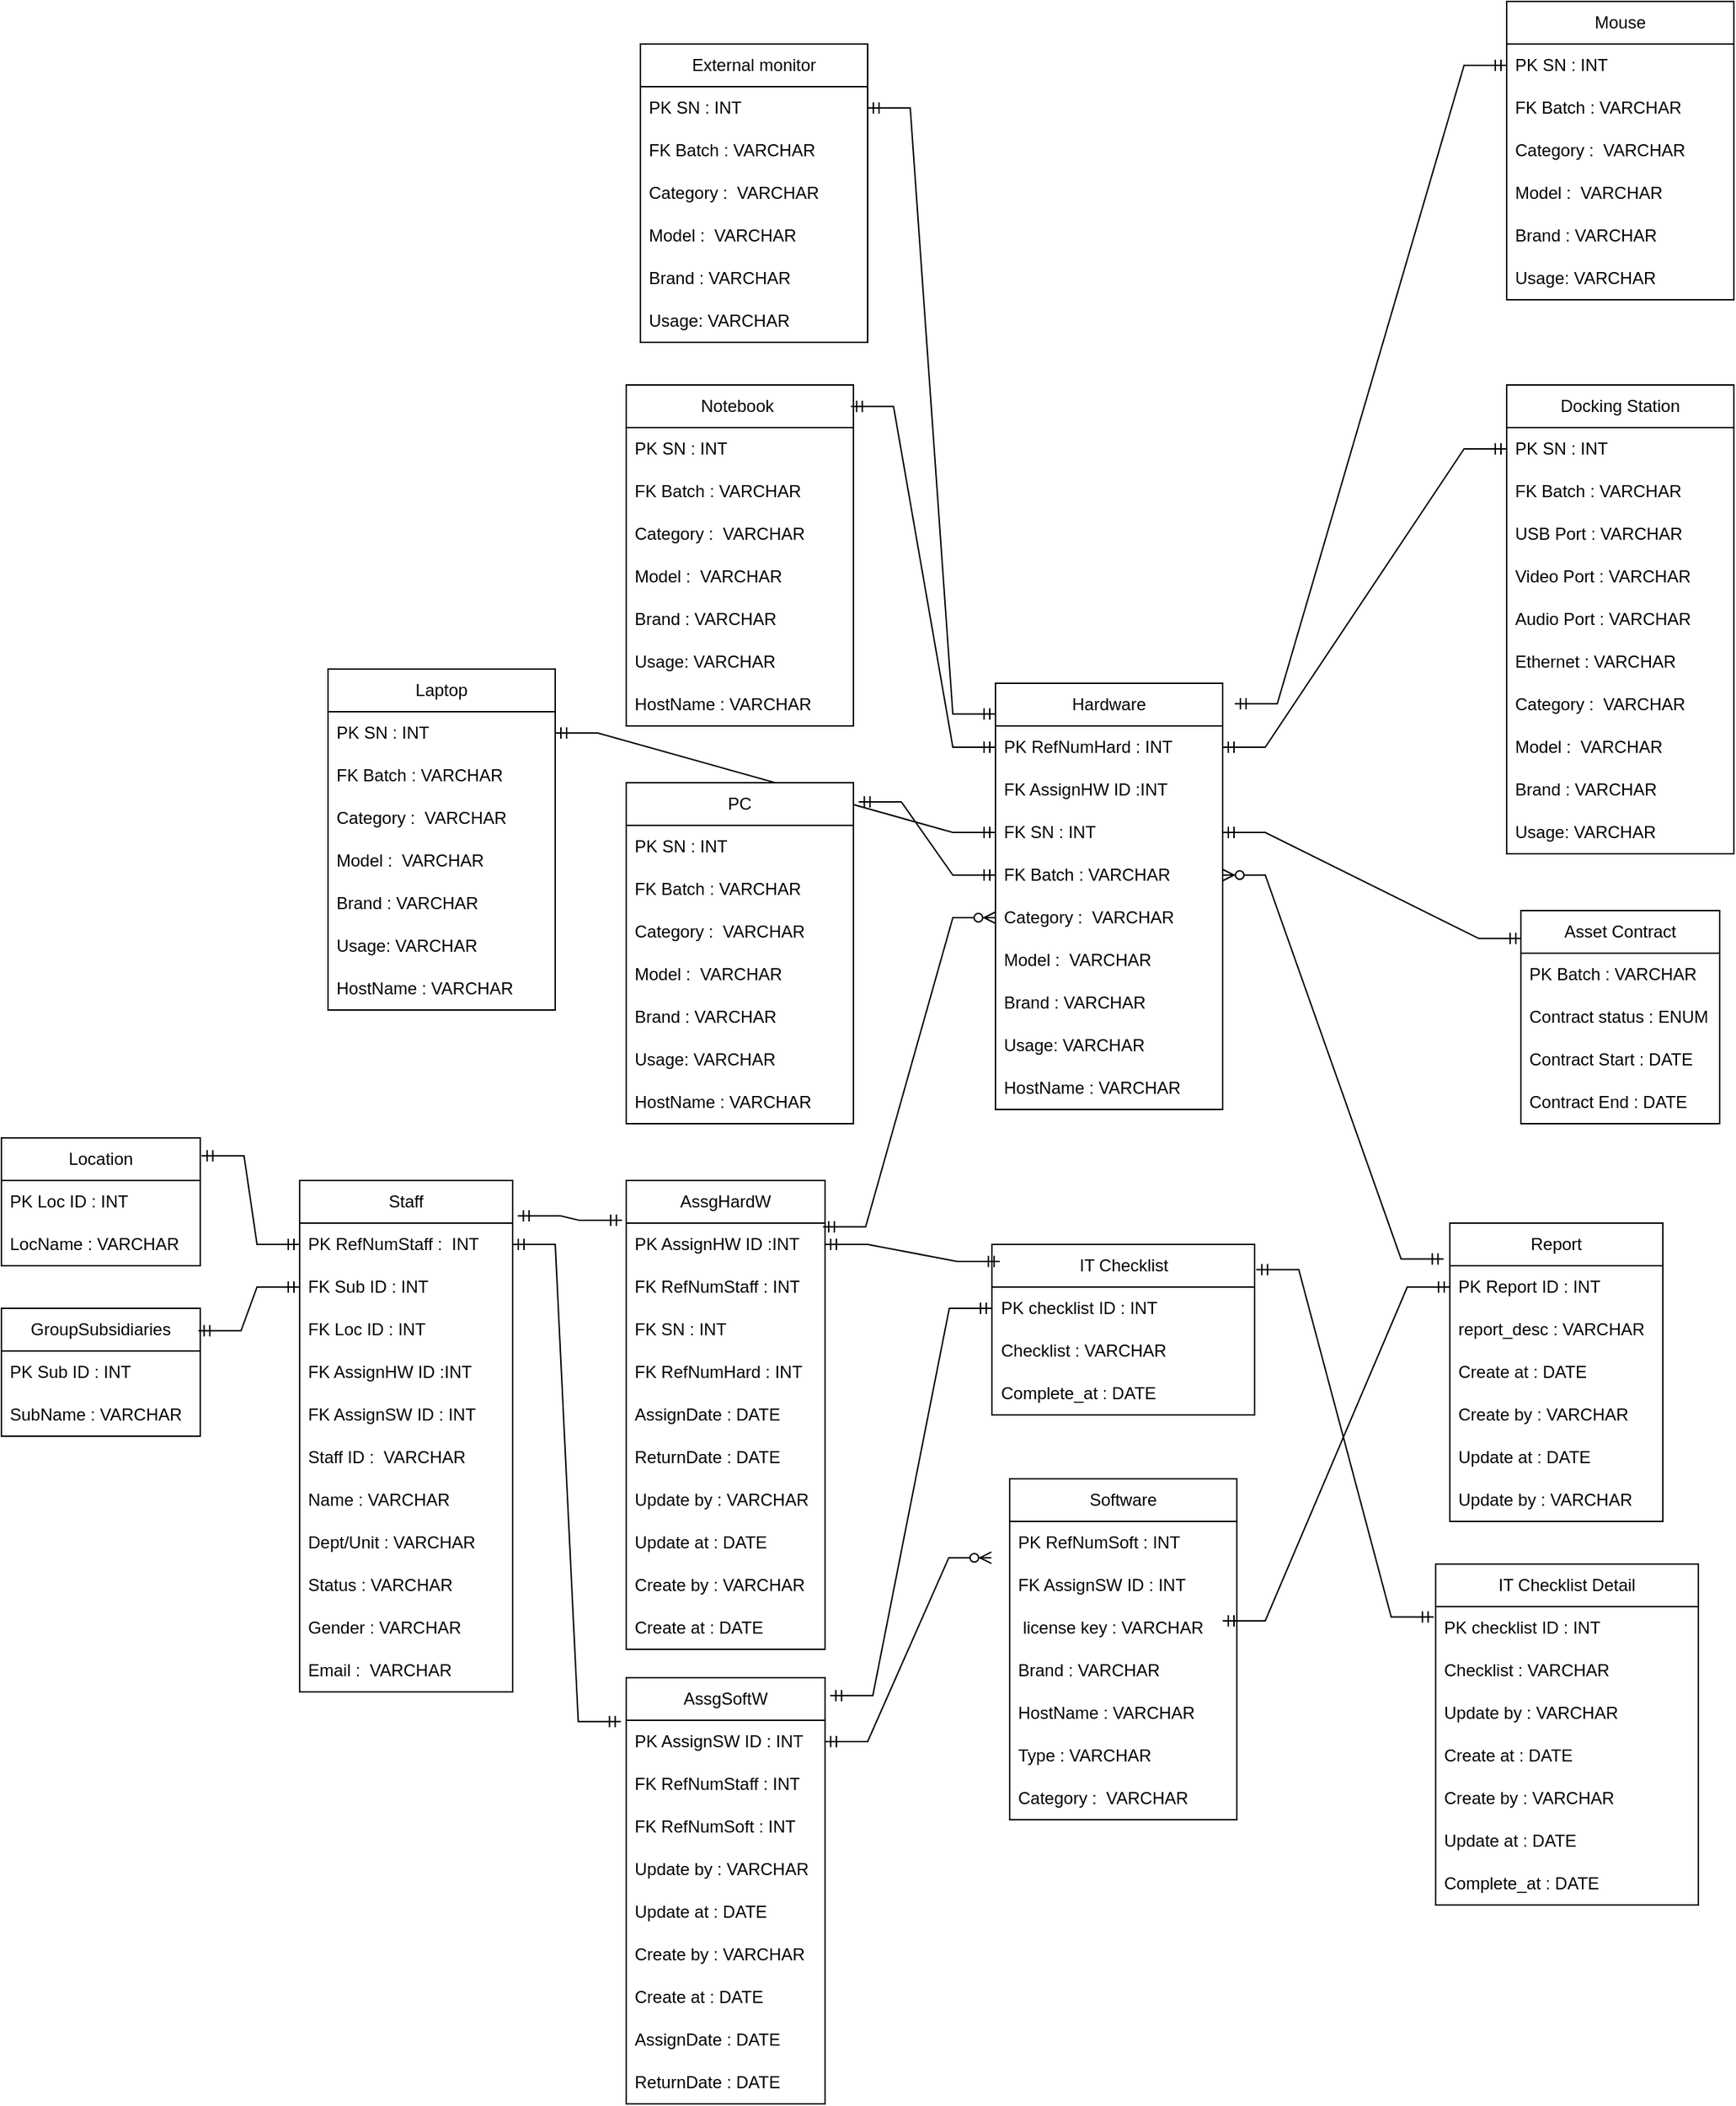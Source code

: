 <mxfile version="28.2.5">
  <diagram name="Page-1" id="TgHjfqR7knhFiANIny9T">
    <mxGraphModel grid="1" page="1" gridSize="10" guides="1" tooltips="1" connect="1" arrows="1" fold="1" pageScale="1" pageWidth="850" pageHeight="1100" math="0" shadow="0">
      <root>
        <mxCell id="0" />
        <mxCell id="1" parent="0" />
        <mxCell id="YYHyGuv9dhNCnllYEGlW-1" value="Staff" style="swimlane;fontStyle=0;childLayout=stackLayout;horizontal=1;startSize=30;horizontalStack=0;resizeParent=1;resizeParentMax=0;resizeLast=0;collapsible=1;marginBottom=0;whiteSpace=wrap;html=1;" vertex="1" parent="1">
          <mxGeometry x="30" y="-70" width="150" height="360" as="geometry" />
        </mxCell>
        <mxCell id="YYHyGuv9dhNCnllYEGlW-2" value="PK RefNumStaff :&amp;nbsp; INT" style="text;strokeColor=none;fillColor=none;align=left;verticalAlign=middle;spacingLeft=4;spacingRight=4;overflow=hidden;points=[[0,0.5],[1,0.5]];portConstraint=eastwest;rotatable=0;whiteSpace=wrap;html=1;" vertex="1" parent="YYHyGuv9dhNCnllYEGlW-1">
          <mxGeometry y="30" width="150" height="30" as="geometry" />
        </mxCell>
        <mxCell id="YnhCKUUr6n21Qmjyv6Kx-80" value="FK Sub ID : INT&amp;nbsp;" style="text;strokeColor=none;fillColor=none;align=left;verticalAlign=middle;spacingLeft=4;spacingRight=4;overflow=hidden;points=[[0,0.5],[1,0.5]];portConstraint=eastwest;rotatable=0;whiteSpace=wrap;html=1;" vertex="1" parent="YYHyGuv9dhNCnllYEGlW-1">
          <mxGeometry y="60" width="150" height="30" as="geometry" />
        </mxCell>
        <mxCell id="YnhCKUUr6n21Qmjyv6Kx-161" value="FK Loc ID : INT&amp;nbsp;" style="text;strokeColor=none;fillColor=none;align=left;verticalAlign=middle;spacingLeft=4;spacingRight=4;overflow=hidden;points=[[0,0.5],[1,0.5]];portConstraint=eastwest;rotatable=0;whiteSpace=wrap;html=1;" vertex="1" parent="YYHyGuv9dhNCnllYEGlW-1">
          <mxGeometry y="90" width="150" height="30" as="geometry" />
        </mxCell>
        <mxCell id="YnhCKUUr6n21Qmjyv6Kx-96" value="FK AssignHW ID :INT" style="text;strokeColor=none;fillColor=none;align=left;verticalAlign=middle;spacingLeft=4;spacingRight=4;overflow=hidden;points=[[0,0.5],[1,0.5]];portConstraint=eastwest;rotatable=0;whiteSpace=wrap;html=1;" vertex="1" parent="YYHyGuv9dhNCnllYEGlW-1">
          <mxGeometry y="120" width="150" height="30" as="geometry" />
        </mxCell>
        <mxCell id="YnhCKUUr6n21Qmjyv6Kx-98" value="FK AssignSW ID : INT" style="text;strokeColor=none;fillColor=none;align=left;verticalAlign=middle;spacingLeft=4;spacingRight=4;overflow=hidden;points=[[0,0.5],[1,0.5]];portConstraint=eastwest;rotatable=0;whiteSpace=wrap;html=1;" vertex="1" parent="YYHyGuv9dhNCnllYEGlW-1">
          <mxGeometry y="150" width="150" height="30" as="geometry" />
        </mxCell>
        <mxCell id="YnhCKUUr6n21Qmjyv6Kx-143" value="Staff ID :&amp;nbsp; VARCHAR" style="text;strokeColor=none;fillColor=none;align=left;verticalAlign=middle;spacingLeft=4;spacingRight=4;overflow=hidden;points=[[0,0.5],[1,0.5]];portConstraint=eastwest;rotatable=0;whiteSpace=wrap;html=1;" vertex="1" parent="YYHyGuv9dhNCnllYEGlW-1">
          <mxGeometry y="180" width="150" height="30" as="geometry" />
        </mxCell>
        <mxCell id="YYHyGuv9dhNCnllYEGlW-3" value="Name : VARCHAR" style="text;strokeColor=none;fillColor=none;align=left;verticalAlign=middle;spacingLeft=4;spacingRight=4;overflow=hidden;points=[[0,0.5],[1,0.5]];portConstraint=eastwest;rotatable=0;whiteSpace=wrap;html=1;" vertex="1" parent="YYHyGuv9dhNCnllYEGlW-1">
          <mxGeometry y="210" width="150" height="30" as="geometry" />
        </mxCell>
        <mxCell id="YnhCKUUr6n21Qmjyv6Kx-25" value="Dept/Unit : VARCHAR&amp;nbsp;" style="text;strokeColor=none;fillColor=none;align=left;verticalAlign=middle;spacingLeft=4;spacingRight=4;overflow=hidden;points=[[0,0.5],[1,0.5]];portConstraint=eastwest;rotatable=0;whiteSpace=wrap;html=1;" vertex="1" parent="YYHyGuv9dhNCnllYEGlW-1">
          <mxGeometry y="240" width="150" height="30" as="geometry" />
        </mxCell>
        <mxCell id="YnhCKUUr6n21Qmjyv6Kx-26" value="Status : VARCHAR&amp;nbsp;" style="text;strokeColor=none;fillColor=none;align=left;verticalAlign=middle;spacingLeft=4;spacingRight=4;overflow=hidden;points=[[0,0.5],[1,0.5]];portConstraint=eastwest;rotatable=0;whiteSpace=wrap;html=1;" vertex="1" parent="YYHyGuv9dhNCnllYEGlW-1">
          <mxGeometry y="270" width="150" height="30" as="geometry" />
        </mxCell>
        <mxCell id="YnhCKUUr6n21Qmjyv6Kx-28" value="Gender : VARCHAR&amp;nbsp;" style="text;strokeColor=none;fillColor=none;align=left;verticalAlign=middle;spacingLeft=4;spacingRight=4;overflow=hidden;points=[[0,0.5],[1,0.5]];portConstraint=eastwest;rotatable=0;whiteSpace=wrap;html=1;" vertex="1" parent="YYHyGuv9dhNCnllYEGlW-1">
          <mxGeometry y="300" width="150" height="30" as="geometry" />
        </mxCell>
        <mxCell id="YnhCKUUr6n21Qmjyv6Kx-29" value="Email :&amp;nbsp; VARCHAR" style="text;strokeColor=none;fillColor=none;align=left;verticalAlign=middle;spacingLeft=4;spacingRight=4;overflow=hidden;points=[[0,0.5],[1,0.5]];portConstraint=eastwest;rotatable=0;whiteSpace=wrap;html=1;" vertex="1" parent="YYHyGuv9dhNCnllYEGlW-1">
          <mxGeometry y="330" width="150" height="30" as="geometry" />
        </mxCell>
        <mxCell id="YnhCKUUr6n21Qmjyv6Kx-1" value="Hardware" style="swimlane;fontStyle=0;childLayout=stackLayout;horizontal=1;startSize=30;horizontalStack=0;resizeParent=1;resizeParentMax=0;resizeLast=0;collapsible=1;marginBottom=0;whiteSpace=wrap;html=1;" vertex="1" parent="1">
          <mxGeometry x="520" y="-420" width="160" height="300" as="geometry" />
        </mxCell>
        <mxCell id="YnhCKUUr6n21Qmjyv6Kx-148" value="PK RefNumHard : INT" style="text;strokeColor=none;fillColor=none;align=left;verticalAlign=middle;spacingLeft=4;spacingRight=4;overflow=hidden;points=[[0,0.5],[1,0.5]];portConstraint=eastwest;rotatable=0;whiteSpace=wrap;html=1;" vertex="1" parent="YnhCKUUr6n21Qmjyv6Kx-1">
          <mxGeometry y="30" width="160" height="30" as="geometry" />
        </mxCell>
        <mxCell id="YnhCKUUr6n21Qmjyv6Kx-183" value="FK AssignHW ID :INT" style="text;strokeColor=none;fillColor=none;align=left;verticalAlign=middle;spacingLeft=4;spacingRight=4;overflow=hidden;points=[[0,0.5],[1,0.5]];portConstraint=eastwest;rotatable=0;whiteSpace=wrap;html=1;" vertex="1" parent="YnhCKUUr6n21Qmjyv6Kx-1">
          <mxGeometry y="60" width="160" height="30" as="geometry" />
        </mxCell>
        <mxCell id="YnhCKUUr6n21Qmjyv6Kx-2" value="FK SN : INT" style="text;strokeColor=none;fillColor=none;align=left;verticalAlign=middle;spacingLeft=4;spacingRight=4;overflow=hidden;points=[[0,0.5],[1,0.5]];portConstraint=eastwest;rotatable=0;whiteSpace=wrap;html=1;" vertex="1" parent="YnhCKUUr6n21Qmjyv6Kx-1">
          <mxGeometry y="90" width="160" height="30" as="geometry" />
        </mxCell>
        <mxCell id="YnhCKUUr6n21Qmjyv6Kx-3" value="FK Batch : VARCHAR" style="text;strokeColor=none;fillColor=none;align=left;verticalAlign=middle;spacingLeft=4;spacingRight=4;overflow=hidden;points=[[0,0.5],[1,0.5]];portConstraint=eastwest;rotatable=0;whiteSpace=wrap;html=1;" vertex="1" parent="YnhCKUUr6n21Qmjyv6Kx-1">
          <mxGeometry y="120" width="160" height="30" as="geometry" />
        </mxCell>
        <mxCell id="YnhCKUUr6n21Qmjyv6Kx-4" value="Category :&amp;nbsp; VARCHAR" style="text;strokeColor=none;fillColor=none;align=left;verticalAlign=middle;spacingLeft=4;spacingRight=4;overflow=hidden;points=[[0,0.5],[1,0.5]];portConstraint=eastwest;rotatable=0;whiteSpace=wrap;html=1;" vertex="1" parent="YnhCKUUr6n21Qmjyv6Kx-1">
          <mxGeometry y="150" width="160" height="30" as="geometry" />
        </mxCell>
        <mxCell id="YnhCKUUr6n21Qmjyv6Kx-37" value="Model :&amp;nbsp; VARCHAR" style="text;strokeColor=none;fillColor=none;align=left;verticalAlign=middle;spacingLeft=4;spacingRight=4;overflow=hidden;points=[[0,0.5],[1,0.5]];portConstraint=eastwest;rotatable=0;whiteSpace=wrap;html=1;" vertex="1" parent="YnhCKUUr6n21Qmjyv6Kx-1">
          <mxGeometry y="180" width="160" height="30" as="geometry" />
        </mxCell>
        <mxCell id="YnhCKUUr6n21Qmjyv6Kx-34" value="Brand &lt;font style=&quot;color: light-dark(rgb(0, 0, 0), rgb(255, 255, 255));&quot;&gt;:&amp;nbsp;&lt;/font&gt;&lt;span style=&quot;font-family: monospace; font-size: 0px; text-wrap-mode: nowrap; color: rgba(0, 0, 0, 0);&quot;&gt;&lt;span style=&quot;font-family: Helvetica; font-size: 12px; text-wrap-mode: wrap; color: rgb(255, 255, 255);&quot;&gt;&lt;font style=&quot;color: light-dark(rgb(0, 0, 0), rgb(255, 255, 255));&quot;&gt;VARCHAR&lt;/font&gt;&lt;/span&gt;&lt;font style=&quot;color: light-dark(rgb(0, 0, 0), rgb(255, 255, 255));&quot;&gt;%3CmxGraphModel%3E%3Croot%3E%3CmxCell%20id%3D%220%22%2F%3E%3CmxCell%20id%3D%221%22%20parent%3D%220%22%2F%3E%3CmxCell%20id%3D%222%22%20value%3D%22Category%20%3A%26amp%3Bnbsp%3B%22%20style%3D%22text%3BstrokeColor%3Dnone%3BfillColor%3Dnone%3Balign%3Dleft%3BverticalAlign%3Dmiddle%3BspacingLeft%3D4%3BspacingRight%3D4%3Boverflow%3Dhidden%3Bpoints%3D%5B%5B0%2C0.5%5D%2C%5B1%2C0.5%5D%5D%3BportConstraint%3Deastwest%3Brotatable%3D0%3BwhiteSpace%3Dwrap%3Bhtml%3D1%3B%22%20vertex%3D%221%22%20parent%3D%221%22%3E%3CmxGeometry%20x%3D%22285%22%20y%3D%22170%22%20width%3D%22140%22%20height%3D%2230%22%20as%3D%22geometry%22%2F%3E%3C%2FmxCell%3E%3C%2Froot%3E%3C%2FmxGraphModel%3E&lt;/font&gt;&lt;/span&gt;" style="text;strokeColor=none;fillColor=none;align=left;verticalAlign=middle;spacingLeft=4;spacingRight=4;overflow=hidden;points=[[0,0.5],[1,0.5]];portConstraint=eastwest;rotatable=0;whiteSpace=wrap;html=1;" vertex="1" parent="YnhCKUUr6n21Qmjyv6Kx-1">
          <mxGeometry y="210" width="160" height="30" as="geometry" />
        </mxCell>
        <mxCell id="YnhCKUUr6n21Qmjyv6Kx-36" value="Usage: VARCHAR" style="text;strokeColor=none;fillColor=none;align=left;verticalAlign=middle;spacingLeft=4;spacingRight=4;overflow=hidden;points=[[0,0.5],[1,0.5]];portConstraint=eastwest;rotatable=0;whiteSpace=wrap;html=1;" vertex="1" parent="YnhCKUUr6n21Qmjyv6Kx-1">
          <mxGeometry y="240" width="160" height="30" as="geometry" />
        </mxCell>
        <mxCell id="YnhCKUUr6n21Qmjyv6Kx-76" value="HostName : VARCHAR" style="text;strokeColor=none;fillColor=none;align=left;verticalAlign=middle;spacingLeft=4;spacingRight=4;overflow=hidden;points=[[0,0.5],[1,0.5]];portConstraint=eastwest;rotatable=0;whiteSpace=wrap;html=1;" vertex="1" parent="YnhCKUUr6n21Qmjyv6Kx-1">
          <mxGeometry y="270" width="160" height="30" as="geometry" />
        </mxCell>
        <mxCell id="YnhCKUUr6n21Qmjyv6Kx-17" value="AssgHardW" style="swimlane;fontStyle=0;childLayout=stackLayout;horizontal=1;startSize=30;horizontalStack=0;resizeParent=1;resizeParentMax=0;resizeLast=0;collapsible=1;marginBottom=0;whiteSpace=wrap;html=1;" vertex="1" parent="1">
          <mxGeometry x="260" y="-70" width="140" height="330" as="geometry" />
        </mxCell>
        <mxCell id="YnhCKUUr6n21Qmjyv6Kx-18" value="PK AssignHW ID :INT" style="text;strokeColor=none;fillColor=none;align=left;verticalAlign=middle;spacingLeft=4;spacingRight=4;overflow=hidden;points=[[0,0.5],[1,0.5]];portConstraint=eastwest;rotatable=0;whiteSpace=wrap;html=1;" vertex="1" parent="YnhCKUUr6n21Qmjyv6Kx-17">
          <mxGeometry y="30" width="140" height="30" as="geometry" />
        </mxCell>
        <mxCell id="YnhCKUUr6n21Qmjyv6Kx-163" value="FK RefNumStaff : INT" style="text;strokeColor=none;fillColor=none;align=left;verticalAlign=middle;spacingLeft=4;spacingRight=4;overflow=hidden;points=[[0,0.5],[1,0.5]];portConstraint=eastwest;rotatable=0;whiteSpace=wrap;html=1;" vertex="1" parent="YnhCKUUr6n21Qmjyv6Kx-17">
          <mxGeometry y="60" width="140" height="30" as="geometry" />
        </mxCell>
        <mxCell id="YnhCKUUr6n21Qmjyv6Kx-65" value="FK SN : INT&amp;nbsp;" style="text;strokeColor=none;fillColor=none;align=left;verticalAlign=middle;spacingLeft=4;spacingRight=4;overflow=hidden;points=[[0,0.5],[1,0.5]];portConstraint=eastwest;rotatable=0;whiteSpace=wrap;html=1;" vertex="1" parent="YnhCKUUr6n21Qmjyv6Kx-17">
          <mxGeometry y="90" width="140" height="30" as="geometry" />
        </mxCell>
        <mxCell id="YnhCKUUr6n21Qmjyv6Kx-164" value="FK RefNumHard : INT" style="text;strokeColor=none;fillColor=none;align=left;verticalAlign=middle;spacingLeft=4;spacingRight=4;overflow=hidden;points=[[0,0.5],[1,0.5]];portConstraint=eastwest;rotatable=0;whiteSpace=wrap;html=1;" vertex="1" parent="YnhCKUUr6n21Qmjyv6Kx-17">
          <mxGeometry y="120" width="140" height="30" as="geometry" />
        </mxCell>
        <mxCell id="YnhCKUUr6n21Qmjyv6Kx-19" value="AssignDate : DATE" style="text;strokeColor=none;fillColor=none;align=left;verticalAlign=middle;spacingLeft=4;spacingRight=4;overflow=hidden;points=[[0,0.5],[1,0.5]];portConstraint=eastwest;rotatable=0;whiteSpace=wrap;html=1;" vertex="1" parent="YnhCKUUr6n21Qmjyv6Kx-17">
          <mxGeometry y="150" width="140" height="30" as="geometry" />
        </mxCell>
        <mxCell id="YnhCKUUr6n21Qmjyv6Kx-81" value="ReturnDate : DATE" style="text;strokeColor=none;fillColor=none;align=left;verticalAlign=middle;spacingLeft=4;spacingRight=4;overflow=hidden;points=[[0,0.5],[1,0.5]];portConstraint=eastwest;rotatable=0;whiteSpace=wrap;html=1;" vertex="1" parent="YnhCKUUr6n21Qmjyv6Kx-17">
          <mxGeometry y="180" width="140" height="30" as="geometry" />
        </mxCell>
        <mxCell id="YnhCKUUr6n21Qmjyv6Kx-194" value="Update by : VARCHAR" style="text;strokeColor=none;fillColor=none;align=left;verticalAlign=middle;spacingLeft=4;spacingRight=4;overflow=hidden;points=[[0,0.5],[1,0.5]];portConstraint=eastwest;rotatable=0;whiteSpace=wrap;html=1;" vertex="1" parent="YnhCKUUr6n21Qmjyv6Kx-17">
          <mxGeometry y="210" width="140" height="30" as="geometry" />
        </mxCell>
        <mxCell id="YnhCKUUr6n21Qmjyv6Kx-193" value="Update at : DATE" style="text;strokeColor=none;fillColor=none;align=left;verticalAlign=middle;spacingLeft=4;spacingRight=4;overflow=hidden;points=[[0,0.5],[1,0.5]];portConstraint=eastwest;rotatable=0;whiteSpace=wrap;html=1;" vertex="1" parent="YnhCKUUr6n21Qmjyv6Kx-17">
          <mxGeometry y="240" width="140" height="30" as="geometry" />
        </mxCell>
        <mxCell id="YnhCKUUr6n21Qmjyv6Kx-192" value="Create by : VARCHAR" style="text;strokeColor=none;fillColor=none;align=left;verticalAlign=middle;spacingLeft=4;spacingRight=4;overflow=hidden;points=[[0,0.5],[1,0.5]];portConstraint=eastwest;rotatable=0;whiteSpace=wrap;html=1;" vertex="1" parent="YnhCKUUr6n21Qmjyv6Kx-17">
          <mxGeometry y="270" width="140" height="30" as="geometry" />
        </mxCell>
        <mxCell id="YnhCKUUr6n21Qmjyv6Kx-191" value="Create at : DATE" style="text;strokeColor=none;fillColor=none;align=left;verticalAlign=middle;spacingLeft=4;spacingRight=4;overflow=hidden;points=[[0,0.5],[1,0.5]];portConstraint=eastwest;rotatable=0;whiteSpace=wrap;html=1;" vertex="1" parent="YnhCKUUr6n21Qmjyv6Kx-17">
          <mxGeometry y="300" width="140" height="30" as="geometry" />
        </mxCell>
        <mxCell id="YnhCKUUr6n21Qmjyv6Kx-30" value="Location" style="swimlane;fontStyle=0;childLayout=stackLayout;horizontal=1;startSize=30;horizontalStack=0;resizeParent=1;resizeParentMax=0;resizeLast=0;collapsible=1;marginBottom=0;whiteSpace=wrap;html=1;" vertex="1" parent="1">
          <mxGeometry x="-180" y="-100" width="140" height="90" as="geometry" />
        </mxCell>
        <mxCell id="YnhCKUUr6n21Qmjyv6Kx-31" value="PK Loc ID : INT&amp;nbsp;" style="text;strokeColor=none;fillColor=none;align=left;verticalAlign=middle;spacingLeft=4;spacingRight=4;overflow=hidden;points=[[0,0.5],[1,0.5]];portConstraint=eastwest;rotatable=0;whiteSpace=wrap;html=1;" vertex="1" parent="YnhCKUUr6n21Qmjyv6Kx-30">
          <mxGeometry y="30" width="140" height="30" as="geometry" />
        </mxCell>
        <mxCell id="YnhCKUUr6n21Qmjyv6Kx-32" value="LocName : VARCHAR" style="text;strokeColor=none;fillColor=none;align=left;verticalAlign=middle;spacingLeft=4;spacingRight=4;overflow=hidden;points=[[0,0.5],[1,0.5]];portConstraint=eastwest;rotatable=0;whiteSpace=wrap;html=1;" vertex="1" parent="YnhCKUUr6n21Qmjyv6Kx-30">
          <mxGeometry y="60" width="140" height="30" as="geometry" />
        </mxCell>
        <mxCell id="YnhCKUUr6n21Qmjyv6Kx-43" value="IT Checklist" style="swimlane;fontStyle=0;childLayout=stackLayout;horizontal=1;startSize=30;horizontalStack=0;resizeParent=1;resizeParentMax=0;resizeLast=0;collapsible=1;marginBottom=0;whiteSpace=wrap;html=1;" vertex="1" parent="1">
          <mxGeometry x="517.5" y="-25" width="185" height="120" as="geometry" />
        </mxCell>
        <mxCell id="YnhCKUUr6n21Qmjyv6Kx-44" value="PK checklist ID : INT" style="text;strokeColor=none;fillColor=none;align=left;verticalAlign=middle;spacingLeft=4;spacingRight=4;overflow=hidden;points=[[0,0.5],[1,0.5]];portConstraint=eastwest;rotatable=0;whiteSpace=wrap;html=1;" vertex="1" parent="YnhCKUUr6n21Qmjyv6Kx-43">
          <mxGeometry y="30" width="185" height="30" as="geometry" />
        </mxCell>
        <mxCell id="YnhCKUUr6n21Qmjyv6Kx-45" value="Checklist : VARCHAR" style="text;strokeColor=none;fillColor=none;align=left;verticalAlign=middle;spacingLeft=4;spacingRight=4;overflow=hidden;points=[[0,0.5],[1,0.5]];portConstraint=eastwest;rotatable=0;whiteSpace=wrap;html=1;" vertex="1" parent="YnhCKUUr6n21Qmjyv6Kx-43">
          <mxGeometry y="60" width="185" height="30" as="geometry" />
        </mxCell>
        <mxCell id="YnhCKUUr6n21Qmjyv6Kx-47" value="Complete_at : DATE" style="text;strokeColor=none;fillColor=none;align=left;verticalAlign=middle;spacingLeft=4;spacingRight=4;overflow=hidden;points=[[0,0.5],[1,0.5]];portConstraint=eastwest;rotatable=0;whiteSpace=wrap;html=1;" vertex="1" parent="YnhCKUUr6n21Qmjyv6Kx-43">
          <mxGeometry y="90" width="185" height="30" as="geometry" />
        </mxCell>
        <mxCell id="YnhCKUUr6n21Qmjyv6Kx-48" value="Report" style="swimlane;fontStyle=0;childLayout=stackLayout;horizontal=1;startSize=30;horizontalStack=0;resizeParent=1;resizeParentMax=0;resizeLast=0;collapsible=1;marginBottom=0;whiteSpace=wrap;html=1;" vertex="1" parent="1">
          <mxGeometry x="840" y="-40" width="150" height="210" as="geometry" />
        </mxCell>
        <mxCell id="YnhCKUUr6n21Qmjyv6Kx-49" value="PK Report ID : INT" style="text;strokeColor=none;fillColor=none;align=left;verticalAlign=middle;spacingLeft=4;spacingRight=4;overflow=hidden;points=[[0,0.5],[1,0.5]];portConstraint=eastwest;rotatable=0;whiteSpace=wrap;html=1;" vertex="1" parent="YnhCKUUr6n21Qmjyv6Kx-48">
          <mxGeometry y="30" width="150" height="30" as="geometry" />
        </mxCell>
        <mxCell id="YnhCKUUr6n21Qmjyv6Kx-57" value="report_desc : VARCHAR" style="text;strokeColor=none;fillColor=none;align=left;verticalAlign=middle;spacingLeft=4;spacingRight=4;overflow=hidden;points=[[0,0.5],[1,0.5]];portConstraint=eastwest;rotatable=0;whiteSpace=wrap;html=1;" vertex="1" parent="YnhCKUUr6n21Qmjyv6Kx-48">
          <mxGeometry y="60" width="150" height="30" as="geometry" />
        </mxCell>
        <mxCell id="YnhCKUUr6n21Qmjyv6Kx-50" value="Create at : DATE" style="text;strokeColor=none;fillColor=none;align=left;verticalAlign=middle;spacingLeft=4;spacingRight=4;overflow=hidden;points=[[0,0.5],[1,0.5]];portConstraint=eastwest;rotatable=0;whiteSpace=wrap;html=1;" vertex="1" parent="YnhCKUUr6n21Qmjyv6Kx-48">
          <mxGeometry y="90" width="150" height="30" as="geometry" />
        </mxCell>
        <mxCell id="YnhCKUUr6n21Qmjyv6Kx-185" value="Create by : VARCHAR" style="text;strokeColor=none;fillColor=none;align=left;verticalAlign=middle;spacingLeft=4;spacingRight=4;overflow=hidden;points=[[0,0.5],[1,0.5]];portConstraint=eastwest;rotatable=0;whiteSpace=wrap;html=1;" vertex="1" parent="YnhCKUUr6n21Qmjyv6Kx-48">
          <mxGeometry y="120" width="150" height="30" as="geometry" />
        </mxCell>
        <mxCell id="YnhCKUUr6n21Qmjyv6Kx-51" value="Update at : DATE" style="text;strokeColor=none;fillColor=none;align=left;verticalAlign=middle;spacingLeft=4;spacingRight=4;overflow=hidden;points=[[0,0.5],[1,0.5]];portConstraint=eastwest;rotatable=0;whiteSpace=wrap;html=1;" vertex="1" parent="YnhCKUUr6n21Qmjyv6Kx-48">
          <mxGeometry y="150" width="150" height="30" as="geometry" />
        </mxCell>
        <mxCell id="YnhCKUUr6n21Qmjyv6Kx-186" value="Update by : VARCHAR" style="text;strokeColor=none;fillColor=none;align=left;verticalAlign=middle;spacingLeft=4;spacingRight=4;overflow=hidden;points=[[0,0.5],[1,0.5]];portConstraint=eastwest;rotatable=0;whiteSpace=wrap;html=1;" vertex="1" parent="YnhCKUUr6n21Qmjyv6Kx-48">
          <mxGeometry y="180" width="150" height="30" as="geometry" />
        </mxCell>
        <mxCell id="YnhCKUUr6n21Qmjyv6Kx-52" value="Asset Contract" style="swimlane;fontStyle=0;childLayout=stackLayout;horizontal=1;startSize=30;horizontalStack=0;resizeParent=1;resizeParentMax=0;resizeLast=0;collapsible=1;marginBottom=0;whiteSpace=wrap;html=1;" vertex="1" parent="1">
          <mxGeometry x="890" y="-260" width="140" height="150" as="geometry" />
        </mxCell>
        <mxCell id="YnhCKUUr6n21Qmjyv6Kx-53" value="PK Batch : VARCHAR" style="text;strokeColor=none;fillColor=none;align=left;verticalAlign=middle;spacingLeft=4;spacingRight=4;overflow=hidden;points=[[0,0.5],[1,0.5]];portConstraint=eastwest;rotatable=0;whiteSpace=wrap;html=1;" vertex="1" parent="YnhCKUUr6n21Qmjyv6Kx-52">
          <mxGeometry y="30" width="140" height="30" as="geometry" />
        </mxCell>
        <mxCell id="YnhCKUUr6n21Qmjyv6Kx-54" value="Contract status : ENUM" style="text;strokeColor=none;fillColor=none;align=left;verticalAlign=middle;spacingLeft=4;spacingRight=4;overflow=hidden;points=[[0,0.5],[1,0.5]];portConstraint=eastwest;rotatable=0;whiteSpace=wrap;html=1;" vertex="1" parent="YnhCKUUr6n21Qmjyv6Kx-52">
          <mxGeometry y="60" width="140" height="30" as="geometry" />
        </mxCell>
        <mxCell id="YnhCKUUr6n21Qmjyv6Kx-55" value="Contract Start : DATE" style="text;strokeColor=none;fillColor=none;align=left;verticalAlign=middle;spacingLeft=4;spacingRight=4;overflow=hidden;points=[[0,0.5],[1,0.5]];portConstraint=eastwest;rotatable=0;whiteSpace=wrap;html=1;" vertex="1" parent="YnhCKUUr6n21Qmjyv6Kx-52">
          <mxGeometry y="90" width="140" height="30" as="geometry" />
        </mxCell>
        <mxCell id="YnhCKUUr6n21Qmjyv6Kx-56" value="Contract End : DATE" style="text;strokeColor=none;fillColor=none;align=left;verticalAlign=middle;spacingLeft=4;spacingRight=4;overflow=hidden;points=[[0,0.5],[1,0.5]];portConstraint=eastwest;rotatable=0;whiteSpace=wrap;html=1;" vertex="1" parent="YnhCKUUr6n21Qmjyv6Kx-52">
          <mxGeometry y="120" width="140" height="30" as="geometry" />
        </mxCell>
        <mxCell id="YnhCKUUr6n21Qmjyv6Kx-59" value="" style="edgeStyle=entityRelationEdgeStyle;fontSize=12;html=1;endArrow=ERzeroToMany;startArrow=ERmandOne;rounded=0;exitX=0.99;exitY=0.099;exitDx=0;exitDy=0;exitPerimeter=0;entryX=0;entryY=0.5;entryDx=0;entryDy=0;" edge="1" parent="1" source="YnhCKUUr6n21Qmjyv6Kx-17" target="YnhCKUUr6n21Qmjyv6Kx-4">
          <mxGeometry width="100" height="100" relative="1" as="geometry">
            <mxPoint x="220" y="140" as="sourcePoint" />
            <mxPoint x="320" y="40" as="targetPoint" />
            <Array as="points">
              <mxPoint x="470" y="-190" />
            </Array>
          </mxGeometry>
        </mxCell>
        <mxCell id="YnhCKUUr6n21Qmjyv6Kx-63" value="" style="edgeStyle=entityRelationEdgeStyle;fontSize=12;html=1;endArrow=ERmandOne;startArrow=ERmandOne;rounded=0;exitX=1.006;exitY=0.14;exitDx=0;exitDy=0;exitPerimeter=0;entryX=0;entryY=0.5;entryDx=0;entryDy=0;" edge="1" parent="1" source="YnhCKUUr6n21Qmjyv6Kx-30" target="YYHyGuv9dhNCnllYEGlW-2">
          <mxGeometry width="100" height="100" relative="1" as="geometry">
            <mxPoint x="180.0" y="381.34" as="sourcePoint" />
            <mxPoint x="228.6" y="198.65" as="targetPoint" />
            <Array as="points">
              <mxPoint x="138.6" y="358.65" />
              <mxPoint x="238.6" y="318.65" />
              <mxPoint x="278.6" y="398.65" />
            </Array>
          </mxGeometry>
        </mxCell>
        <mxCell id="YnhCKUUr6n21Qmjyv6Kx-66" value="Software" style="swimlane;fontStyle=0;childLayout=stackLayout;horizontal=1;startSize=30;horizontalStack=0;resizeParent=1;resizeParentMax=0;resizeLast=0;collapsible=1;marginBottom=0;whiteSpace=wrap;html=1;" vertex="1" parent="1">
          <mxGeometry x="530" y="140" width="160" height="240" as="geometry" />
        </mxCell>
        <mxCell id="YnhCKUUr6n21Qmjyv6Kx-145" value="PK RefNumSoft : INT" style="text;strokeColor=none;fillColor=none;align=left;verticalAlign=middle;spacingLeft=4;spacingRight=4;overflow=hidden;points=[[0,0.5],[1,0.5]];portConstraint=eastwest;rotatable=0;whiteSpace=wrap;html=1;" vertex="1" parent="YnhCKUUr6n21Qmjyv6Kx-66">
          <mxGeometry y="30" width="160" height="30" as="geometry" />
        </mxCell>
        <mxCell id="YnhCKUUr6n21Qmjyv6Kx-184" value="FK AssignSW ID : INT" style="text;strokeColor=none;fillColor=none;align=left;verticalAlign=middle;spacingLeft=4;spacingRight=4;overflow=hidden;points=[[0,0.5],[1,0.5]];portConstraint=eastwest;rotatable=0;whiteSpace=wrap;html=1;" vertex="1" parent="YnhCKUUr6n21Qmjyv6Kx-66">
          <mxGeometry y="60" width="160" height="30" as="geometry" />
        </mxCell>
        <mxCell id="YnhCKUUr6n21Qmjyv6Kx-67" value="&amp;nbsp;license key : VARCHAR" style="text;strokeColor=none;fillColor=none;align=left;verticalAlign=middle;spacingLeft=4;spacingRight=4;overflow=hidden;points=[[0,0.5],[1,0.5]];portConstraint=eastwest;rotatable=0;whiteSpace=wrap;html=1;" vertex="1" parent="YnhCKUUr6n21Qmjyv6Kx-66">
          <mxGeometry y="90" width="160" height="30" as="geometry" />
        </mxCell>
        <mxCell id="YnhCKUUr6n21Qmjyv6Kx-72" value="Brand :&lt;font style=&quot;color: light-dark(rgb(0, 0, 0), rgb(255, 255, 255));&quot;&gt;&amp;nbsp;&lt;/font&gt;&lt;span style=&quot;font-family: monospace; font-size: 0px; text-wrap-mode: nowrap; color: rgba(0, 0, 0, 0);&quot;&gt;&lt;span style=&quot;font-family: Helvetica; font-size: 12px; text-wrap-mode: wrap; color: rgb(255, 255, 255);&quot;&gt;&lt;font style=&quot;color: light-dark(rgb(0, 0, 0), rgb(255, 255, 255));&quot;&gt;VARCHAR&lt;/font&gt;&lt;/span&gt;&lt;font style=&quot;color: light-dark(rgb(0, 0, 0), rgb(255, 255, 255));&quot;&gt;%3CmxGraphModel%3E%3Croot%3E%3CmxCell%20id%3D%220%22%2F%3E%3CmxCell%20id%3D%221%22%20parent%3D%220%22%2F%3E%3CmxCell%20id%3D%222%22%20value%3D%22Category%20%3A%26amp%3Bnbsp%3B%22%20style%3D%22text%3BstrokeColor%3Dnone%3BfillColor%3Dnone%3Balign%3Dleft%3BverticalAlign%3Dmiddle%3BspacingLeft%3D4%3BspacingRight%3D4%3Boverflow%3Dhidden%3Bpoints%3D%5B%5B0%2C0.5%5D%2C%5B1%2C0.5%5D%5D%3BportConstraint%3Deastwest%3Brotatable%3D0%3BwhiteSpace%3Dwrap%3Bhtml%3D1%3B%22%20vertex%3D%221%22%20parent%3D%221%22%3E%3CmxGeometry%20x%3D%22285%22%20y%3D%22170%22%20width%3D%22140%22%20height%3D%2230%22%20as%3D%22geometry%22%2F%3E%3C%2FmxCell%3E%3C%2Froot%3E%3C%2FmxGraphModel%3E&lt;/font&gt;&lt;/span&gt;" style="text;strokeColor=none;fillColor=none;align=left;verticalAlign=middle;spacingLeft=4;spacingRight=4;overflow=hidden;points=[[0,0.5],[1,0.5]];portConstraint=eastwest;rotatable=0;whiteSpace=wrap;html=1;" vertex="1" parent="YnhCKUUr6n21Qmjyv6Kx-66">
          <mxGeometry y="120" width="160" height="30" as="geometry" />
        </mxCell>
        <mxCell id="YnhCKUUr6n21Qmjyv6Kx-73" value="HostName : VARCHAR" style="text;strokeColor=none;fillColor=none;align=left;verticalAlign=middle;spacingLeft=4;spacingRight=4;overflow=hidden;points=[[0,0.5],[1,0.5]];portConstraint=eastwest;rotatable=0;whiteSpace=wrap;html=1;" vertex="1" parent="YnhCKUUr6n21Qmjyv6Kx-66">
          <mxGeometry y="150" width="160" height="30" as="geometry" />
        </mxCell>
        <mxCell id="YnhCKUUr6n21Qmjyv6Kx-69" value="Type : VARCHAR" style="text;strokeColor=none;fillColor=none;align=left;verticalAlign=middle;spacingLeft=4;spacingRight=4;overflow=hidden;points=[[0,0.5],[1,0.5]];portConstraint=eastwest;rotatable=0;whiteSpace=wrap;html=1;" vertex="1" parent="YnhCKUUr6n21Qmjyv6Kx-66">
          <mxGeometry y="180" width="160" height="30" as="geometry" />
        </mxCell>
        <mxCell id="YnhCKUUr6n21Qmjyv6Kx-70" value="Category :&amp;nbsp; VARCHAR" style="text;strokeColor=none;fillColor=none;align=left;verticalAlign=middle;spacingLeft=4;spacingRight=4;overflow=hidden;points=[[0,0.5],[1,0.5]];portConstraint=eastwest;rotatable=0;whiteSpace=wrap;html=1;" vertex="1" parent="YnhCKUUr6n21Qmjyv6Kx-66">
          <mxGeometry y="210" width="160" height="30" as="geometry" />
        </mxCell>
        <mxCell id="YnhCKUUr6n21Qmjyv6Kx-74" value="" style="edgeStyle=entityRelationEdgeStyle;fontSize=12;html=1;endArrow=ERzeroToMany;startArrow=ERmandOne;rounded=0;exitX=1;exitY=0.5;exitDx=0;exitDy=0;entryX=-0.018;entryY=0.065;entryDx=0;entryDy=0;entryPerimeter=0;" edge="1" parent="1" source="YnhCKUUr6n21Qmjyv6Kx-144">
          <mxGeometry width="100" height="100" relative="1" as="geometry">
            <mxPoint x="190" y="283" as="sourcePoint" />
            <mxPoint x="517.12" y="195.6" as="targetPoint" />
            <Array as="points">
              <mxPoint x="420" y="340" />
            </Array>
          </mxGeometry>
        </mxCell>
        <mxCell id="YnhCKUUr6n21Qmjyv6Kx-79" value="" style="edgeStyle=entityRelationEdgeStyle;fontSize=12;html=1;endArrow=ERzeroToMany;startArrow=ERmandOne;rounded=0;entryX=1;entryY=0.5;entryDx=0;entryDy=0;exitX=-0.029;exitY=0.12;exitDx=0;exitDy=0;exitPerimeter=0;" edge="1" parent="1" source="YnhCKUUr6n21Qmjyv6Kx-48" target="YnhCKUUr6n21Qmjyv6Kx-3">
          <mxGeometry width="100" height="100" relative="1" as="geometry">
            <mxPoint x="540" y="250" as="sourcePoint" />
            <mxPoint x="640" y="150" as="targetPoint" />
          </mxGeometry>
        </mxCell>
        <mxCell id="YnhCKUUr6n21Qmjyv6Kx-82" value="" style="edgeStyle=entityRelationEdgeStyle;fontSize=12;html=1;endArrow=ERmandOne;startArrow=ERmandOne;rounded=0;entryX=-0.021;entryY=0.085;entryDx=0;entryDy=0;entryPerimeter=0;exitX=1.024;exitY=0.069;exitDx=0;exitDy=0;exitPerimeter=0;" edge="1" parent="1" source="YYHyGuv9dhNCnllYEGlW-1" target="YnhCKUUr6n21Qmjyv6Kx-17">
          <mxGeometry width="100" height="100" relative="1" as="geometry">
            <mxPoint x="-100" y="20" as="sourcePoint" />
            <mxPoint x="360" y="20" as="targetPoint" />
          </mxGeometry>
        </mxCell>
        <mxCell id="YnhCKUUr6n21Qmjyv6Kx-83" value="AssgSoftW" style="swimlane;fontStyle=0;childLayout=stackLayout;horizontal=1;startSize=30;horizontalStack=0;resizeParent=1;resizeParentMax=0;resizeLast=0;collapsible=1;marginBottom=0;whiteSpace=wrap;html=1;" vertex="1" parent="1">
          <mxGeometry x="260" y="280" width="140" height="300" as="geometry" />
        </mxCell>
        <mxCell id="YnhCKUUr6n21Qmjyv6Kx-144" value="PK AssignSW ID : INT" style="text;strokeColor=none;fillColor=none;align=left;verticalAlign=middle;spacingLeft=4;spacingRight=4;overflow=hidden;points=[[0,0.5],[1,0.5]];portConstraint=eastwest;rotatable=0;whiteSpace=wrap;html=1;" vertex="1" parent="YnhCKUUr6n21Qmjyv6Kx-83">
          <mxGeometry y="30" width="140" height="30" as="geometry" />
        </mxCell>
        <mxCell id="YnhCKUUr6n21Qmjyv6Kx-84" value="FK RefNumStaff : INT" style="text;strokeColor=none;fillColor=none;align=left;verticalAlign=middle;spacingLeft=4;spacingRight=4;overflow=hidden;points=[[0,0.5],[1,0.5]];portConstraint=eastwest;rotatable=0;whiteSpace=wrap;html=1;" vertex="1" parent="YnhCKUUr6n21Qmjyv6Kx-83">
          <mxGeometry y="60" width="140" height="30" as="geometry" />
        </mxCell>
        <mxCell id="YnhCKUUr6n21Qmjyv6Kx-85" value="FK RefNumSoft : INT" style="text;strokeColor=none;fillColor=none;align=left;verticalAlign=middle;spacingLeft=4;spacingRight=4;overflow=hidden;points=[[0,0.5],[1,0.5]];portConstraint=eastwest;rotatable=0;whiteSpace=wrap;html=1;" vertex="1" parent="YnhCKUUr6n21Qmjyv6Kx-83">
          <mxGeometry y="90" width="140" height="30" as="geometry" />
        </mxCell>
        <mxCell id="YnhCKUUr6n21Qmjyv6Kx-190" value="Update by : VARCHAR" style="text;strokeColor=none;fillColor=none;align=left;verticalAlign=middle;spacingLeft=4;spacingRight=4;overflow=hidden;points=[[0,0.5],[1,0.5]];portConstraint=eastwest;rotatable=0;whiteSpace=wrap;html=1;" vertex="1" parent="YnhCKUUr6n21Qmjyv6Kx-83">
          <mxGeometry y="120" width="140" height="30" as="geometry" />
        </mxCell>
        <mxCell id="YnhCKUUr6n21Qmjyv6Kx-189" value="Update at : DATE" style="text;strokeColor=none;fillColor=none;align=left;verticalAlign=middle;spacingLeft=4;spacingRight=4;overflow=hidden;points=[[0,0.5],[1,0.5]];portConstraint=eastwest;rotatable=0;whiteSpace=wrap;html=1;" vertex="1" parent="YnhCKUUr6n21Qmjyv6Kx-83">
          <mxGeometry y="150" width="140" height="30" as="geometry" />
        </mxCell>
        <mxCell id="YnhCKUUr6n21Qmjyv6Kx-188" value="Create by : VARCHAR" style="text;strokeColor=none;fillColor=none;align=left;verticalAlign=middle;spacingLeft=4;spacingRight=4;overflow=hidden;points=[[0,0.5],[1,0.5]];portConstraint=eastwest;rotatable=0;whiteSpace=wrap;html=1;" vertex="1" parent="YnhCKUUr6n21Qmjyv6Kx-83">
          <mxGeometry y="180" width="140" height="30" as="geometry" />
        </mxCell>
        <mxCell id="YnhCKUUr6n21Qmjyv6Kx-187" value="Create at : DATE" style="text;strokeColor=none;fillColor=none;align=left;verticalAlign=middle;spacingLeft=4;spacingRight=4;overflow=hidden;points=[[0,0.5],[1,0.5]];portConstraint=eastwest;rotatable=0;whiteSpace=wrap;html=1;" vertex="1" parent="YnhCKUUr6n21Qmjyv6Kx-83">
          <mxGeometry y="210" width="140" height="30" as="geometry" />
        </mxCell>
        <mxCell id="YnhCKUUr6n21Qmjyv6Kx-87" value="AssignDate : DATE" style="text;strokeColor=none;fillColor=none;align=left;verticalAlign=middle;spacingLeft=4;spacingRight=4;overflow=hidden;points=[[0,0.5],[1,0.5]];portConstraint=eastwest;rotatable=0;whiteSpace=wrap;html=1;" vertex="1" parent="YnhCKUUr6n21Qmjyv6Kx-83">
          <mxGeometry y="240" width="140" height="30" as="geometry" />
        </mxCell>
        <mxCell id="YnhCKUUr6n21Qmjyv6Kx-88" value="ReturnDate : DATE" style="text;strokeColor=none;fillColor=none;align=left;verticalAlign=middle;spacingLeft=4;spacingRight=4;overflow=hidden;points=[[0,0.5],[1,0.5]];portConstraint=eastwest;rotatable=0;whiteSpace=wrap;html=1;" vertex="1" parent="YnhCKUUr6n21Qmjyv6Kx-83">
          <mxGeometry y="270" width="140" height="30" as="geometry" />
        </mxCell>
        <mxCell id="YnhCKUUr6n21Qmjyv6Kx-89" value="" style="edgeStyle=entityRelationEdgeStyle;fontSize=12;html=1;endArrow=ERmandOne;startArrow=ERmandOne;rounded=0;entryX=-0.027;entryY=0.103;entryDx=0;entryDy=0;entryPerimeter=0;exitX=1;exitY=0.5;exitDx=0;exitDy=0;" edge="1" parent="1" source="YYHyGuv9dhNCnllYEGlW-2" target="YnhCKUUr6n21Qmjyv6Kx-83">
          <mxGeometry width="100" height="100" relative="1" as="geometry">
            <mxPoint x="210" y="164" as="sourcePoint" />
            <mxPoint x="303" as="targetPoint" />
          </mxGeometry>
        </mxCell>
        <mxCell id="YnhCKUUr6n21Qmjyv6Kx-92" value="" style="edgeStyle=entityRelationEdgeStyle;fontSize=12;html=1;endArrow=ERmandOne;startArrow=ERmandOne;rounded=0;entryX=0.03;entryY=0.1;entryDx=0;entryDy=0;entryPerimeter=0;exitX=1;exitY=0.5;exitDx=0;exitDy=0;" edge="1" parent="1" source="YnhCKUUr6n21Qmjyv6Kx-18" target="YnhCKUUr6n21Qmjyv6Kx-43">
          <mxGeometry width="100" height="100" relative="1" as="geometry">
            <mxPoint x="390" y="150" as="sourcePoint" />
            <mxPoint x="490" y="50" as="targetPoint" />
          </mxGeometry>
        </mxCell>
        <mxCell id="YnhCKUUr6n21Qmjyv6Kx-93" value="" style="edgeStyle=entityRelationEdgeStyle;fontSize=12;html=1;endArrow=ERmandOne;startArrow=ERmandOne;rounded=0;exitX=1.026;exitY=0.042;exitDx=0;exitDy=0;exitPerimeter=0;" edge="1" parent="1" source="YnhCKUUr6n21Qmjyv6Kx-83" target="YnhCKUUr6n21Qmjyv6Kx-44">
          <mxGeometry width="100" height="100" relative="1" as="geometry">
            <mxPoint x="390" y="50" as="sourcePoint" />
            <mxPoint x="490" y="5" as="targetPoint" />
          </mxGeometry>
        </mxCell>
        <mxCell id="YnhCKUUr6n21Qmjyv6Kx-94" value="" style="edgeStyle=entityRelationEdgeStyle;fontSize=12;html=1;endArrow=ERmandOne;startArrow=ERmandOne;rounded=0;exitX=1;exitY=0.25;exitDx=0;exitDy=0;entryX=0;entryY=0.5;entryDx=0;entryDy=0;" edge="1" parent="1" target="YnhCKUUr6n21Qmjyv6Kx-49">
          <mxGeometry width="100" height="100" relative="1" as="geometry">
            <mxPoint x="680" y="240.0" as="sourcePoint" />
            <mxPoint x="760" y="260" as="targetPoint" />
          </mxGeometry>
        </mxCell>
        <mxCell id="YnhCKUUr6n21Qmjyv6Kx-95" value="" style="edgeStyle=entityRelationEdgeStyle;fontSize=12;html=1;endArrow=ERmandOne;startArrow=ERmandOne;rounded=0;exitX=1;exitY=0.5;exitDx=0;exitDy=0;entryX=0.003;entryY=0.131;entryDx=0;entryDy=0;entryPerimeter=0;" edge="1" parent="1" source="YnhCKUUr6n21Qmjyv6Kx-2" target="YnhCKUUr6n21Qmjyv6Kx-52">
          <mxGeometry width="100" height="100" relative="1" as="geometry">
            <mxPoint x="690" y="34" as="sourcePoint" />
            <mxPoint x="740" y="40" as="targetPoint" />
          </mxGeometry>
        </mxCell>
        <mxCell id="YnhCKUUr6n21Qmjyv6Kx-99" value="IT Checklist Detail" style="swimlane;fontStyle=0;childLayout=stackLayout;horizontal=1;startSize=30;horizontalStack=0;resizeParent=1;resizeParentMax=0;resizeLast=0;collapsible=1;marginBottom=0;whiteSpace=wrap;html=1;" vertex="1" parent="1">
          <mxGeometry x="830" y="200" width="185" height="240" as="geometry" />
        </mxCell>
        <mxCell id="YnhCKUUr6n21Qmjyv6Kx-100" value="PK checklist ID : INT" style="text;strokeColor=none;fillColor=none;align=left;verticalAlign=middle;spacingLeft=4;spacingRight=4;overflow=hidden;points=[[0,0.5],[1,0.5]];portConstraint=eastwest;rotatable=0;whiteSpace=wrap;html=1;" vertex="1" parent="YnhCKUUr6n21Qmjyv6Kx-99">
          <mxGeometry y="30" width="185" height="30" as="geometry" />
        </mxCell>
        <mxCell id="YnhCKUUr6n21Qmjyv6Kx-101" value="Checklist : VARCHAR" style="text;strokeColor=none;fillColor=none;align=left;verticalAlign=middle;spacingLeft=4;spacingRight=4;overflow=hidden;points=[[0,0.5],[1,0.5]];portConstraint=eastwest;rotatable=0;whiteSpace=wrap;html=1;" vertex="1" parent="YnhCKUUr6n21Qmjyv6Kx-99">
          <mxGeometry y="60" width="185" height="30" as="geometry" />
        </mxCell>
        <mxCell id="YnhCKUUr6n21Qmjyv6Kx-195" value="Update by : VARCHAR" style="text;strokeColor=none;fillColor=none;align=left;verticalAlign=middle;spacingLeft=4;spacingRight=4;overflow=hidden;points=[[0,0.5],[1,0.5]];portConstraint=eastwest;rotatable=0;whiteSpace=wrap;html=1;" vertex="1" parent="YnhCKUUr6n21Qmjyv6Kx-99">
          <mxGeometry y="90" width="185" height="30" as="geometry" />
        </mxCell>
        <mxCell id="YnhCKUUr6n21Qmjyv6Kx-198" value="Create at : DATE" style="text;strokeColor=none;fillColor=none;align=left;verticalAlign=middle;spacingLeft=4;spacingRight=4;overflow=hidden;points=[[0,0.5],[1,0.5]];portConstraint=eastwest;rotatable=0;whiteSpace=wrap;html=1;" vertex="1" parent="YnhCKUUr6n21Qmjyv6Kx-99">
          <mxGeometry y="120" width="185" height="30" as="geometry" />
        </mxCell>
        <mxCell id="YnhCKUUr6n21Qmjyv6Kx-197" value="Create by : VARCHAR" style="text;strokeColor=none;fillColor=none;align=left;verticalAlign=middle;spacingLeft=4;spacingRight=4;overflow=hidden;points=[[0,0.5],[1,0.5]];portConstraint=eastwest;rotatable=0;whiteSpace=wrap;html=1;" vertex="1" parent="YnhCKUUr6n21Qmjyv6Kx-99">
          <mxGeometry y="150" width="185" height="30" as="geometry" />
        </mxCell>
        <mxCell id="YnhCKUUr6n21Qmjyv6Kx-196" value="Update at : DATE" style="text;strokeColor=none;fillColor=none;align=left;verticalAlign=middle;spacingLeft=4;spacingRight=4;overflow=hidden;points=[[0,0.5],[1,0.5]];portConstraint=eastwest;rotatable=0;whiteSpace=wrap;html=1;" vertex="1" parent="YnhCKUUr6n21Qmjyv6Kx-99">
          <mxGeometry y="180" width="185" height="30" as="geometry" />
        </mxCell>
        <mxCell id="YnhCKUUr6n21Qmjyv6Kx-102" value="Complete_at : DATE" style="text;strokeColor=none;fillColor=none;align=left;verticalAlign=middle;spacingLeft=4;spacingRight=4;overflow=hidden;points=[[0,0.5],[1,0.5]];portConstraint=eastwest;rotatable=0;whiteSpace=wrap;html=1;" vertex="1" parent="YnhCKUUr6n21Qmjyv6Kx-99">
          <mxGeometry y="210" width="185" height="30" as="geometry" />
        </mxCell>
        <mxCell id="YnhCKUUr6n21Qmjyv6Kx-103" value="Laptop" style="swimlane;fontStyle=0;childLayout=stackLayout;horizontal=1;startSize=30;horizontalStack=0;resizeParent=1;resizeParentMax=0;resizeLast=0;collapsible=1;marginBottom=0;whiteSpace=wrap;html=1;" vertex="1" parent="1">
          <mxGeometry x="50" y="-430" width="160" height="240" as="geometry" />
        </mxCell>
        <mxCell id="YnhCKUUr6n21Qmjyv6Kx-104" value="PK SN : INT" style="text;strokeColor=none;fillColor=none;align=left;verticalAlign=middle;spacingLeft=4;spacingRight=4;overflow=hidden;points=[[0,0.5],[1,0.5]];portConstraint=eastwest;rotatable=0;whiteSpace=wrap;html=1;" vertex="1" parent="YnhCKUUr6n21Qmjyv6Kx-103">
          <mxGeometry y="30" width="160" height="30" as="geometry" />
        </mxCell>
        <mxCell id="YnhCKUUr6n21Qmjyv6Kx-105" value="FK Batch : VARCHAR" style="text;strokeColor=none;fillColor=none;align=left;verticalAlign=middle;spacingLeft=4;spacingRight=4;overflow=hidden;points=[[0,0.5],[1,0.5]];portConstraint=eastwest;rotatable=0;whiteSpace=wrap;html=1;" vertex="1" parent="YnhCKUUr6n21Qmjyv6Kx-103">
          <mxGeometry y="60" width="160" height="30" as="geometry" />
        </mxCell>
        <mxCell id="YnhCKUUr6n21Qmjyv6Kx-107" value="Category :&amp;nbsp; VARCHAR" style="text;strokeColor=none;fillColor=none;align=left;verticalAlign=middle;spacingLeft=4;spacingRight=4;overflow=hidden;points=[[0,0.5],[1,0.5]];portConstraint=eastwest;rotatable=0;whiteSpace=wrap;html=1;" vertex="1" parent="YnhCKUUr6n21Qmjyv6Kx-103">
          <mxGeometry y="90" width="160" height="30" as="geometry" />
        </mxCell>
        <mxCell id="YnhCKUUr6n21Qmjyv6Kx-108" value="Model :&amp;nbsp; VARCHAR" style="text;strokeColor=none;fillColor=none;align=left;verticalAlign=middle;spacingLeft=4;spacingRight=4;overflow=hidden;points=[[0,0.5],[1,0.5]];portConstraint=eastwest;rotatable=0;whiteSpace=wrap;html=1;" vertex="1" parent="YnhCKUUr6n21Qmjyv6Kx-103">
          <mxGeometry y="120" width="160" height="30" as="geometry" />
        </mxCell>
        <mxCell id="YnhCKUUr6n21Qmjyv6Kx-109" value="Brand &lt;font style=&quot;color: light-dark(rgb(0, 0, 0), rgb(255, 255, 255));&quot;&gt;:&amp;nbsp;&lt;/font&gt;&lt;span style=&quot;font-family: monospace; font-size: 0px; text-wrap-mode: nowrap; color: rgba(0, 0, 0, 0);&quot;&gt;&lt;span style=&quot;font-family: Helvetica; font-size: 12px; text-wrap-mode: wrap; color: rgb(255, 255, 255);&quot;&gt;&lt;font style=&quot;color: light-dark(rgb(0, 0, 0), rgb(255, 255, 255));&quot;&gt;VARCHAR&lt;/font&gt;&lt;/span&gt;&lt;font style=&quot;color: light-dark(rgb(0, 0, 0), rgb(255, 255, 255));&quot;&gt;%3CmxGraphModel%3E%3Croot%3E%3CmxCell%20id%3D%220%22%2F%3E%3CmxCell%20id%3D%221%22%20parent%3D%220%22%2F%3E%3CmxCell%20id%3D%222%22%20value%3D%22Category%20%3A%26amp%3Bnbsp%3B%22%20style%3D%22text%3BstrokeColor%3Dnone%3BfillColor%3Dnone%3Balign%3Dleft%3BverticalAlign%3Dmiddle%3BspacingLeft%3D4%3BspacingRight%3D4%3Boverflow%3Dhidden%3Bpoints%3D%5B%5B0%2C0.5%5D%2C%5B1%2C0.5%5D%5D%3BportConstraint%3Deastwest%3Brotatable%3D0%3BwhiteSpace%3Dwrap%3Bhtml%3D1%3B%22%20vertex%3D%221%22%20parent%3D%221%22%3E%3CmxGeometry%20x%3D%22285%22%20y%3D%22170%22%20width%3D%22140%22%20height%3D%2230%22%20as%3D%22geometry%22%2F%3E%3C%2FmxCell%3E%3C%2Froot%3E%3C%2FmxGraphModel%3E&lt;/font&gt;&lt;/span&gt;" style="text;strokeColor=none;fillColor=none;align=left;verticalAlign=middle;spacingLeft=4;spacingRight=4;overflow=hidden;points=[[0,0.5],[1,0.5]];portConstraint=eastwest;rotatable=0;whiteSpace=wrap;html=1;" vertex="1" parent="YnhCKUUr6n21Qmjyv6Kx-103">
          <mxGeometry y="150" width="160" height="30" as="geometry" />
        </mxCell>
        <mxCell id="YnhCKUUr6n21Qmjyv6Kx-110" value="Usage: VARCHAR" style="text;strokeColor=none;fillColor=none;align=left;verticalAlign=middle;spacingLeft=4;spacingRight=4;overflow=hidden;points=[[0,0.5],[1,0.5]];portConstraint=eastwest;rotatable=0;whiteSpace=wrap;html=1;" vertex="1" parent="YnhCKUUr6n21Qmjyv6Kx-103">
          <mxGeometry y="180" width="160" height="30" as="geometry" />
        </mxCell>
        <mxCell id="YnhCKUUr6n21Qmjyv6Kx-111" value="HostName : VARCHAR" style="text;strokeColor=none;fillColor=none;align=left;verticalAlign=middle;spacingLeft=4;spacingRight=4;overflow=hidden;points=[[0,0.5],[1,0.5]];portConstraint=eastwest;rotatable=0;whiteSpace=wrap;html=1;" vertex="1" parent="YnhCKUUr6n21Qmjyv6Kx-103">
          <mxGeometry y="210" width="160" height="30" as="geometry" />
        </mxCell>
        <mxCell id="YnhCKUUr6n21Qmjyv6Kx-112" value="Mouse" style="swimlane;fontStyle=0;childLayout=stackLayout;horizontal=1;startSize=30;horizontalStack=0;resizeParent=1;resizeParentMax=0;resizeLast=0;collapsible=1;marginBottom=0;whiteSpace=wrap;html=1;" vertex="1" parent="1">
          <mxGeometry x="880" y="-900" width="160" height="210" as="geometry" />
        </mxCell>
        <mxCell id="YnhCKUUr6n21Qmjyv6Kx-113" value="PK SN : INT" style="text;strokeColor=none;fillColor=none;align=left;verticalAlign=middle;spacingLeft=4;spacingRight=4;overflow=hidden;points=[[0,0.5],[1,0.5]];portConstraint=eastwest;rotatable=0;whiteSpace=wrap;html=1;" vertex="1" parent="YnhCKUUr6n21Qmjyv6Kx-112">
          <mxGeometry y="30" width="160" height="30" as="geometry" />
        </mxCell>
        <mxCell id="YnhCKUUr6n21Qmjyv6Kx-114" value="FK Batch : VARCHAR" style="text;strokeColor=none;fillColor=none;align=left;verticalAlign=middle;spacingLeft=4;spacingRight=4;overflow=hidden;points=[[0,0.5],[1,0.5]];portConstraint=eastwest;rotatable=0;whiteSpace=wrap;html=1;" vertex="1" parent="YnhCKUUr6n21Qmjyv6Kx-112">
          <mxGeometry y="60" width="160" height="30" as="geometry" />
        </mxCell>
        <mxCell id="YnhCKUUr6n21Qmjyv6Kx-116" value="Category :&amp;nbsp; VARCHAR" style="text;strokeColor=none;fillColor=none;align=left;verticalAlign=middle;spacingLeft=4;spacingRight=4;overflow=hidden;points=[[0,0.5],[1,0.5]];portConstraint=eastwest;rotatable=0;whiteSpace=wrap;html=1;" vertex="1" parent="YnhCKUUr6n21Qmjyv6Kx-112">
          <mxGeometry y="90" width="160" height="30" as="geometry" />
        </mxCell>
        <mxCell id="YnhCKUUr6n21Qmjyv6Kx-117" value="Model :&amp;nbsp; VARCHAR" style="text;strokeColor=none;fillColor=none;align=left;verticalAlign=middle;spacingLeft=4;spacingRight=4;overflow=hidden;points=[[0,0.5],[1,0.5]];portConstraint=eastwest;rotatable=0;whiteSpace=wrap;html=1;" vertex="1" parent="YnhCKUUr6n21Qmjyv6Kx-112">
          <mxGeometry y="120" width="160" height="30" as="geometry" />
        </mxCell>
        <mxCell id="YnhCKUUr6n21Qmjyv6Kx-118" value="Brand &lt;font style=&quot;color: light-dark(rgb(0, 0, 0), rgb(255, 255, 255));&quot;&gt;:&amp;nbsp;&lt;/font&gt;&lt;span style=&quot;font-family: monospace; font-size: 0px; text-wrap-mode: nowrap; color: rgba(0, 0, 0, 0);&quot;&gt;&lt;span style=&quot;font-family: Helvetica; font-size: 12px; text-wrap-mode: wrap; color: rgb(255, 255, 255);&quot;&gt;&lt;font style=&quot;color: light-dark(rgb(0, 0, 0), rgb(255, 255, 255));&quot;&gt;VARCHAR&lt;/font&gt;&lt;/span&gt;&lt;font style=&quot;color: light-dark(rgb(0, 0, 0), rgb(255, 255, 255));&quot;&gt;%3CmxGraphModel%3E%3Croot%3E%3CmxCell%20id%3D%220%22%2F%3E%3CmxCell%20id%3D%221%22%20parent%3D%220%22%2F%3E%3CmxCell%20id%3D%222%22%20value%3D%22Category%20%3A%26amp%3Bnbsp%3B%22%20style%3D%22text%3BstrokeColor%3Dnone%3BfillColor%3Dnone%3Balign%3Dleft%3BverticalAlign%3Dmiddle%3BspacingLeft%3D4%3BspacingRight%3D4%3Boverflow%3Dhidden%3Bpoints%3D%5B%5B0%2C0.5%5D%2C%5B1%2C0.5%5D%5D%3BportConstraint%3Deastwest%3Brotatable%3D0%3BwhiteSpace%3Dwrap%3Bhtml%3D1%3B%22%20vertex%3D%221%22%20parent%3D%221%22%3E%3CmxGeometry%20x%3D%22285%22%20y%3D%22170%22%20width%3D%22140%22%20height%3D%2230%22%20as%3D%22geometry%22%2F%3E%3C%2FmxCell%3E%3C%2Froot%3E%3C%2FmxGraphModel%3E&lt;/font&gt;&lt;/span&gt;" style="text;strokeColor=none;fillColor=none;align=left;verticalAlign=middle;spacingLeft=4;spacingRight=4;overflow=hidden;points=[[0,0.5],[1,0.5]];portConstraint=eastwest;rotatable=0;whiteSpace=wrap;html=1;" vertex="1" parent="YnhCKUUr6n21Qmjyv6Kx-112">
          <mxGeometry y="150" width="160" height="30" as="geometry" />
        </mxCell>
        <mxCell id="YnhCKUUr6n21Qmjyv6Kx-119" value="Usage: VARCHAR" style="text;strokeColor=none;fillColor=none;align=left;verticalAlign=middle;spacingLeft=4;spacingRight=4;overflow=hidden;points=[[0,0.5],[1,0.5]];portConstraint=eastwest;rotatable=0;whiteSpace=wrap;html=1;" vertex="1" parent="YnhCKUUr6n21Qmjyv6Kx-112">
          <mxGeometry y="180" width="160" height="30" as="geometry" />
        </mxCell>
        <mxCell id="YnhCKUUr6n21Qmjyv6Kx-121" value="Docking Station" style="swimlane;fontStyle=0;childLayout=stackLayout;horizontal=1;startSize=30;horizontalStack=0;resizeParent=1;resizeParentMax=0;resizeLast=0;collapsible=1;marginBottom=0;whiteSpace=wrap;html=1;" vertex="1" parent="1">
          <mxGeometry x="880" y="-630" width="160" height="330" as="geometry" />
        </mxCell>
        <mxCell id="YnhCKUUr6n21Qmjyv6Kx-122" value="PK SN : INT" style="text;strokeColor=none;fillColor=none;align=left;verticalAlign=middle;spacingLeft=4;spacingRight=4;overflow=hidden;points=[[0,0.5],[1,0.5]];portConstraint=eastwest;rotatable=0;whiteSpace=wrap;html=1;" vertex="1" parent="YnhCKUUr6n21Qmjyv6Kx-121">
          <mxGeometry y="30" width="160" height="30" as="geometry" />
        </mxCell>
        <mxCell id="YnhCKUUr6n21Qmjyv6Kx-123" value="FK Batch : VARCHAR" style="text;strokeColor=none;fillColor=none;align=left;verticalAlign=middle;spacingLeft=4;spacingRight=4;overflow=hidden;points=[[0,0.5],[1,0.5]];portConstraint=eastwest;rotatable=0;whiteSpace=wrap;html=1;" vertex="1" parent="YnhCKUUr6n21Qmjyv6Kx-121">
          <mxGeometry y="60" width="160" height="30" as="geometry" />
        </mxCell>
        <mxCell id="YnhCKUUr6n21Qmjyv6Kx-141" value="USB Port&amp;nbsp;&lt;font style=&quot;color: light-dark(rgb(0, 0, 0), rgb(255, 255, 255));&quot;&gt;:&amp;nbsp;&lt;/font&gt;&lt;span style=&quot;font-family: monospace; font-size: 0px; text-wrap-mode: nowrap; color: rgba(0, 0, 0, 0);&quot;&gt;&lt;span style=&quot;font-family: Helvetica; font-size: 12px; text-wrap-mode: wrap; color: rgb(255, 255, 255);&quot;&gt;&lt;font style=&quot;color: light-dark(rgb(0, 0, 0), rgb(255, 255, 255));&quot;&gt;VARCHAR&lt;/font&gt;&lt;/span&gt;&lt;font style=&quot;color: light-dark(rgb(0, 0, 0), rgb(255, 255, 255));&quot;&gt;%3CmxGraphModel%3E%3Croot%3E%3CmxCell%20id%3D%220%22%2F%3E%3CmxCell%20id%3D%221%22%20parent%3D%220%22%2F%3E%3CmxCell%20id%3D%222%22%20value%3D%22Category%20%3A%26amp%3Bnbsp%3B%22%20style%3D%22text%3BstrokeColor%3Dnone%3BfillColor%3Dnone%3Balign%3Dleft%3BverticalAlign%3Dmiddle%3BspacingLeft%3D4%3BspacingRight%3D4%3Boverflow%3Dhidden%3Bpoints%3D%5B%5B0%2C0.5%5D%2C%5B1%2C0.5%5D%5D%3BportConstraint%3Deastwest%3Brotatable%3D0%3BwhiteSpace%3Dwrap%3Bhtml%3D1%3B%22%20vertex%3D%221%22%20parent%3D%221%22%3E%3CmxGeometry%20x%3D%22285%22%20y%3D%22170%22%20width%3D%22140%22%20height%3D%2230%22%20as%3D%22geometry%22%2F%3E%3C%2FmxCell%3E%3C%2Froot%3E%3C%2FmxGraphModel%3E&lt;/font&gt;&lt;/span&gt;" style="text;strokeColor=none;fillColor=none;align=left;verticalAlign=middle;spacingLeft=4;spacingRight=4;overflow=hidden;points=[[0,0.5],[1,0.5]];portConstraint=eastwest;rotatable=0;whiteSpace=wrap;html=1;" vertex="1" parent="YnhCKUUr6n21Qmjyv6Kx-121">
          <mxGeometry y="90" width="160" height="30" as="geometry" />
        </mxCell>
        <mxCell id="YnhCKUUr6n21Qmjyv6Kx-142" value="Video Port&amp;nbsp;&lt;font style=&quot;color: light-dark(rgb(0, 0, 0), rgb(255, 255, 255));&quot;&gt;:&amp;nbsp;&lt;/font&gt;&lt;span style=&quot;font-family: monospace; font-size: 0px; text-wrap-mode: nowrap; color: rgba(0, 0, 0, 0);&quot;&gt;&lt;span style=&quot;font-family: Helvetica; font-size: 12px; text-wrap-mode: wrap; color: rgb(255, 255, 255);&quot;&gt;&lt;font style=&quot;color: light-dark(rgb(0, 0, 0), rgb(255, 255, 255));&quot;&gt;VARCHAR&lt;/font&gt;&lt;/span&gt;&lt;font style=&quot;color: light-dark(rgb(0, 0, 0), rgb(255, 255, 255));&quot;&gt;%3CmxGraphModel%3E%3Croot%3E%3CmxCell%20id%3D%220%22%2F%3E%3CmxCell%20id%3D%221%22%20parent%3D%220%22%2F%3E%3CmxCell%20id%3D%222%22%20value%3D%22Category%20%3A%26amp%3Bnbsp%3B%22%20style%3D%22text%3BstrokeColor%3Dnone%3BfillColor%3Dnone%3Balign%3Dleft%3BverticalAlign%3Dmiddle%3BspacingLeft%3D4%3BspacingRight%3D4%3Boverflow%3Dhidden%3Bpoints%3D%5B%5B0%2C0.5%5D%2C%5B1%2C0.5%5D%5D%3BportConstraint%3Deastwest%3Brotatable%3D0%3BwhiteSpace%3Dwrap%3Bhtml%3D1%3B%22%20vertex%3D%221%22%20parent%3D%221%22%3E%3CmxGeometry%20x%3D%22285%22%20y%3D%22170%22%20width%3D%22140%22%20height%3D%2230%22%20as%3D%22geometry%22%2F%3E%3C%2FmxCell%3E%3C%2Froot%3E%3C%2FmxGraphModel%3E&lt;/font&gt;&lt;/span&gt;" style="text;strokeColor=none;fillColor=none;align=left;verticalAlign=middle;spacingLeft=4;spacingRight=4;overflow=hidden;points=[[0,0.5],[1,0.5]];portConstraint=eastwest;rotatable=0;whiteSpace=wrap;html=1;" vertex="1" parent="YnhCKUUr6n21Qmjyv6Kx-121">
          <mxGeometry y="120" width="160" height="30" as="geometry" />
        </mxCell>
        <mxCell id="YnhCKUUr6n21Qmjyv6Kx-139" value="Audio Port&amp;nbsp;&lt;font style=&quot;color: light-dark(rgb(0, 0, 0), rgb(255, 255, 255));&quot;&gt;:&amp;nbsp;&lt;/font&gt;&lt;span style=&quot;font-family: monospace; font-size: 0px; text-wrap-mode: nowrap; color: rgba(0, 0, 0, 0);&quot;&gt;&lt;span style=&quot;font-family: Helvetica; font-size: 12px; text-wrap-mode: wrap; color: rgb(255, 255, 255);&quot;&gt;&lt;font style=&quot;color: light-dark(rgb(0, 0, 0), rgb(255, 255, 255));&quot;&gt;VARCHAR&lt;/font&gt;&lt;/span&gt;&lt;font style=&quot;color: light-dark(rgb(0, 0, 0), rgb(255, 255, 255));&quot;&gt;%3CmxGraphModel%3E%3Croot%3E%3CmxCell%20id%3D%220%22%2F%3E%3CmxCell%20id%3D%221%22%20parent%3D%220%22%2F%3E%3CmxCell%20id%3D%222%22%20value%3D%22Category%20%3A%26amp%3Bnbsp%3B%22%20style%3D%22text%3BstrokeColor%3Dnone%3BfillColor%3Dnone%3Balign%3Dleft%3BverticalAlign%3Dmiddle%3BspacingLeft%3D4%3BspacingRight%3D4%3Boverflow%3Dhidden%3Bpoints%3D%5B%5B0%2C0.5%5D%2C%5B1%2C0.5%5D%5D%3BportConstraint%3Deastwest%3Brotatable%3D0%3BwhiteSpace%3Dwrap%3Bhtml%3D1%3B%22%20vertex%3D%221%22%20parent%3D%221%22%3E%3CmxGeometry%20x%3D%22285%22%20y%3D%22170%22%20width%3D%22140%22%20height%3D%2230%22%20as%3D%22geometry%22%2F%3E%3C%2FmxCell%3E%3C%2Froot%3E%3C%2FmxGraphModel%3E&lt;/font&gt;&lt;/span&gt;" style="text;strokeColor=none;fillColor=none;align=left;verticalAlign=middle;spacingLeft=4;spacingRight=4;overflow=hidden;points=[[0,0.5],[1,0.5]];portConstraint=eastwest;rotatable=0;whiteSpace=wrap;html=1;" vertex="1" parent="YnhCKUUr6n21Qmjyv6Kx-121">
          <mxGeometry y="150" width="160" height="30" as="geometry" />
        </mxCell>
        <mxCell id="YnhCKUUr6n21Qmjyv6Kx-140" value="Ethernet&amp;nbsp;&lt;font style=&quot;color: light-dark(rgb(0, 0, 0), rgb(255, 255, 255));&quot;&gt;:&amp;nbsp;&lt;/font&gt;&lt;span style=&quot;font-family: monospace; font-size: 0px; text-wrap-mode: nowrap; color: rgba(0, 0, 0, 0);&quot;&gt;&lt;span style=&quot;font-family: Helvetica; font-size: 12px; text-wrap-mode: wrap; color: rgb(255, 255, 255);&quot;&gt;&lt;font style=&quot;color: light-dark(rgb(0, 0, 0), rgb(255, 255, 255));&quot;&gt;VARCHAR&lt;/font&gt;&lt;/span&gt;&lt;font style=&quot;color: light-dark(rgb(0, 0, 0), rgb(255, 255, 255));&quot;&gt;%3CmxGraphModel%3E%3Croot%3E%3CmxCell%20id%3D%220%22%2F%3E%3CmxCell%20id%3D%221%22%20parent%3D%220%22%2F%3E%3CmxCell%20id%3D%222%22%20value%3D%22Category%20%3A%26amp%3Bnbsp%3B%22%20style%3D%22text%3BstrokeColor%3Dnone%3BfillColor%3Dnone%3Balign%3Dleft%3BverticalAlign%3Dmiddle%3BspacingLeft%3D4%3BspacingRight%3D4%3Boverflow%3Dhidden%3Bpoints%3D%5B%5B0%2C0.5%5D%2C%5B1%2C0.5%5D%5D%3BportConstraint%3Deastwest%3Brotatable%3D0%3BwhiteSpace%3Dwrap%3Bhtml%3D1%3B%22%20vertex%3D%221%22%20parent%3D%221%22%3E%3CmxGeometry%20x%3D%22285%22%20y%3D%22170%22%20width%3D%22140%22%20height%3D%2230%22%20as%3D%22geometry%22%2F%3E%3C%2FmxCell%3E%3C%2Froot%3E%3C%2FmxGraphModel%3E&lt;/font&gt;&lt;/span&gt;" style="text;strokeColor=none;fillColor=none;align=left;verticalAlign=middle;spacingLeft=4;spacingRight=4;overflow=hidden;points=[[0,0.5],[1,0.5]];portConstraint=eastwest;rotatable=0;whiteSpace=wrap;html=1;" vertex="1" parent="YnhCKUUr6n21Qmjyv6Kx-121">
          <mxGeometry y="180" width="160" height="30" as="geometry" />
        </mxCell>
        <mxCell id="YnhCKUUr6n21Qmjyv6Kx-125" value="Category :&amp;nbsp; VARCHAR" style="text;strokeColor=none;fillColor=none;align=left;verticalAlign=middle;spacingLeft=4;spacingRight=4;overflow=hidden;points=[[0,0.5],[1,0.5]];portConstraint=eastwest;rotatable=0;whiteSpace=wrap;html=1;" vertex="1" parent="YnhCKUUr6n21Qmjyv6Kx-121">
          <mxGeometry y="210" width="160" height="30" as="geometry" />
        </mxCell>
        <mxCell id="YnhCKUUr6n21Qmjyv6Kx-126" value="Model :&amp;nbsp; VARCHAR" style="text;strokeColor=none;fillColor=none;align=left;verticalAlign=middle;spacingLeft=4;spacingRight=4;overflow=hidden;points=[[0,0.5],[1,0.5]];portConstraint=eastwest;rotatable=0;whiteSpace=wrap;html=1;" vertex="1" parent="YnhCKUUr6n21Qmjyv6Kx-121">
          <mxGeometry y="240" width="160" height="30" as="geometry" />
        </mxCell>
        <mxCell id="YnhCKUUr6n21Qmjyv6Kx-127" value="Brand &lt;font style=&quot;color: light-dark(rgb(0, 0, 0), rgb(255, 255, 255));&quot;&gt;:&amp;nbsp;&lt;/font&gt;&lt;span style=&quot;font-family: monospace; font-size: 0px; text-wrap-mode: nowrap; color: rgba(0, 0, 0, 0);&quot;&gt;&lt;span style=&quot;font-family: Helvetica; font-size: 12px; text-wrap-mode: wrap; color: rgb(255, 255, 255);&quot;&gt;&lt;font style=&quot;color: light-dark(rgb(0, 0, 0), rgb(255, 255, 255));&quot;&gt;VARCHAR&lt;/font&gt;&lt;/span&gt;&lt;font style=&quot;color: light-dark(rgb(0, 0, 0), rgb(255, 255, 255));&quot;&gt;%3CmxGraphModel%3E%3Croot%3E%3CmxCell%20id%3D%220%22%2F%3E%3CmxCell%20id%3D%221%22%20parent%3D%220%22%2F%3E%3CmxCell%20id%3D%222%22%20value%3D%22Category%20%3A%26amp%3Bnbsp%3B%22%20style%3D%22text%3BstrokeColor%3Dnone%3BfillColor%3Dnone%3Balign%3Dleft%3BverticalAlign%3Dmiddle%3BspacingLeft%3D4%3BspacingRight%3D4%3Boverflow%3Dhidden%3Bpoints%3D%5B%5B0%2C0.5%5D%2C%5B1%2C0.5%5D%5D%3BportConstraint%3Deastwest%3Brotatable%3D0%3BwhiteSpace%3Dwrap%3Bhtml%3D1%3B%22%20vertex%3D%221%22%20parent%3D%221%22%3E%3CmxGeometry%20x%3D%22285%22%20y%3D%22170%22%20width%3D%22140%22%20height%3D%2230%22%20as%3D%22geometry%22%2F%3E%3C%2FmxCell%3E%3C%2Froot%3E%3C%2FmxGraphModel%3E&lt;/font&gt;&lt;/span&gt;" style="text;strokeColor=none;fillColor=none;align=left;verticalAlign=middle;spacingLeft=4;spacingRight=4;overflow=hidden;points=[[0,0.5],[1,0.5]];portConstraint=eastwest;rotatable=0;whiteSpace=wrap;html=1;" vertex="1" parent="YnhCKUUr6n21Qmjyv6Kx-121">
          <mxGeometry y="270" width="160" height="30" as="geometry" />
        </mxCell>
        <mxCell id="YnhCKUUr6n21Qmjyv6Kx-128" value="Usage: VARCHAR" style="text;strokeColor=none;fillColor=none;align=left;verticalAlign=middle;spacingLeft=4;spacingRight=4;overflow=hidden;points=[[0,0.5],[1,0.5]];portConstraint=eastwest;rotatable=0;whiteSpace=wrap;html=1;" vertex="1" parent="YnhCKUUr6n21Qmjyv6Kx-121">
          <mxGeometry y="300" width="160" height="30" as="geometry" />
        </mxCell>
        <mxCell id="YnhCKUUr6n21Qmjyv6Kx-146" value="" style="edgeStyle=entityRelationEdgeStyle;fontSize=12;html=1;endArrow=ERmandOne;startArrow=ERmandOne;rounded=0;exitX=1.006;exitY=0.148;exitDx=0;exitDy=0;exitPerimeter=0;entryX=-0.007;entryY=0.155;entryDx=0;entryDy=0;entryPerimeter=0;" edge="1" parent="1" source="YnhCKUUr6n21Qmjyv6Kx-43" target="YnhCKUUr6n21Qmjyv6Kx-99">
          <mxGeometry width="100" height="100" relative="1" as="geometry">
            <mxPoint x="670" y="280" as="sourcePoint" />
            <mxPoint x="770" y="180" as="targetPoint" />
          </mxGeometry>
        </mxCell>
        <mxCell id="YnhCKUUr6n21Qmjyv6Kx-149" value="" style="edgeStyle=entityRelationEdgeStyle;fontSize=12;html=1;endArrow=ERmandOne;startArrow=ERmandOne;rounded=0;exitX=1;exitY=0.5;exitDx=0;exitDy=0;entryX=0;entryY=0.5;entryDx=0;entryDy=0;" edge="1" parent="1" source="YnhCKUUr6n21Qmjyv6Kx-104" target="YnhCKUUr6n21Qmjyv6Kx-2">
          <mxGeometry width="100" height="100" relative="1" as="geometry">
            <mxPoint x="340" y="-210" as="sourcePoint" />
            <mxPoint x="440" y="-310" as="targetPoint" />
          </mxGeometry>
        </mxCell>
        <mxCell id="YnhCKUUr6n21Qmjyv6Kx-150" value="" style="edgeStyle=entityRelationEdgeStyle;fontSize=12;html=1;endArrow=ERmandOne;startArrow=ERmandOne;rounded=0;exitX=0;exitY=0.5;exitDx=0;exitDy=0;entryX=1.053;entryY=0.048;entryDx=0;entryDy=0;entryPerimeter=0;" edge="1" parent="1" source="YnhCKUUr6n21Qmjyv6Kx-113" target="YnhCKUUr6n21Qmjyv6Kx-1">
          <mxGeometry width="100" height="100" relative="1" as="geometry">
            <mxPoint x="460" y="-130" as="sourcePoint" />
            <mxPoint x="560" y="-230" as="targetPoint" />
          </mxGeometry>
        </mxCell>
        <mxCell id="YnhCKUUr6n21Qmjyv6Kx-152" value="" style="edgeStyle=entityRelationEdgeStyle;fontSize=12;html=1;endArrow=ERmandOne;startArrow=ERmandOne;rounded=0;exitX=1;exitY=0.5;exitDx=0;exitDy=0;entryX=0;entryY=0.5;entryDx=0;entryDy=0;" edge="1" parent="1" source="YnhCKUUr6n21Qmjyv6Kx-148" target="YnhCKUUr6n21Qmjyv6Kx-122">
          <mxGeometry width="100" height="100" relative="1" as="geometry">
            <mxPoint x="670" y="-280" as="sourcePoint" />
            <mxPoint x="780" y="-510" as="targetPoint" />
          </mxGeometry>
        </mxCell>
        <mxCell id="YnhCKUUr6n21Qmjyv6Kx-156" value="" style="edgeStyle=entityRelationEdgeStyle;fontSize=12;html=1;endArrow=ERmandOne;startArrow=ERmandOne;rounded=0;exitX=1;exitY=0.5;exitDx=0;exitDy=0;entryX=0;entryY=0.072;entryDx=0;entryDy=0;entryPerimeter=0;" edge="1" parent="1" source="YnhCKUUr6n21Qmjyv6Kx-131" target="YnhCKUUr6n21Qmjyv6Kx-1">
          <mxGeometry width="100" height="100" relative="1" as="geometry">
            <mxPoint x="440" y="-550" as="sourcePoint" />
            <mxPoint x="540" y="-650" as="targetPoint" />
            <Array as="points">
              <mxPoint x="470" y="-790" />
            </Array>
          </mxGeometry>
        </mxCell>
        <mxCell id="YnhCKUUr6n21Qmjyv6Kx-157" value="GroupSubsidiaries" style="swimlane;fontStyle=0;childLayout=stackLayout;horizontal=1;startSize=30;horizontalStack=0;resizeParent=1;resizeParentMax=0;resizeLast=0;collapsible=1;marginBottom=0;whiteSpace=wrap;html=1;" vertex="1" parent="1">
          <mxGeometry x="-180" y="20" width="140" height="90" as="geometry" />
        </mxCell>
        <mxCell id="YnhCKUUr6n21Qmjyv6Kx-158" value="PK Sub ID : INT&amp;nbsp;" style="text;strokeColor=none;fillColor=none;align=left;verticalAlign=middle;spacingLeft=4;spacingRight=4;overflow=hidden;points=[[0,0.5],[1,0.5]];portConstraint=eastwest;rotatable=0;whiteSpace=wrap;html=1;" vertex="1" parent="YnhCKUUr6n21Qmjyv6Kx-157">
          <mxGeometry y="30" width="140" height="30" as="geometry" />
        </mxCell>
        <mxCell id="YnhCKUUr6n21Qmjyv6Kx-159" value="SubName : VARCHAR" style="text;strokeColor=none;fillColor=none;align=left;verticalAlign=middle;spacingLeft=4;spacingRight=4;overflow=hidden;points=[[0,0.5],[1,0.5]];portConstraint=eastwest;rotatable=0;whiteSpace=wrap;html=1;" vertex="1" parent="YnhCKUUr6n21Qmjyv6Kx-157">
          <mxGeometry y="60" width="140" height="30" as="geometry" />
        </mxCell>
        <mxCell id="YnhCKUUr6n21Qmjyv6Kx-162" value="" style="edgeStyle=entityRelationEdgeStyle;fontSize=12;html=1;endArrow=ERmandOne;startArrow=ERmandOne;rounded=0;exitX=0.991;exitY=0.175;exitDx=0;exitDy=0;exitPerimeter=0;entryX=0;entryY=0.5;entryDx=0;entryDy=0;" edge="1" parent="1" source="YnhCKUUr6n21Qmjyv6Kx-157" target="YnhCKUUr6n21Qmjyv6Kx-80">
          <mxGeometry width="100" height="100" relative="1" as="geometry">
            <mxPoint x="170" y="40" as="sourcePoint" />
            <mxPoint x="270" y="-60" as="targetPoint" />
          </mxGeometry>
        </mxCell>
        <mxCell id="YnhCKUUr6n21Qmjyv6Kx-165" value="Notebook&amp;nbsp;" style="swimlane;fontStyle=0;childLayout=stackLayout;horizontal=1;startSize=30;horizontalStack=0;resizeParent=1;resizeParentMax=0;resizeLast=0;collapsible=1;marginBottom=0;whiteSpace=wrap;html=1;" vertex="1" parent="1">
          <mxGeometry x="260" y="-630" width="160" height="240" as="geometry" />
        </mxCell>
        <mxCell id="YnhCKUUr6n21Qmjyv6Kx-166" value="PK SN : INT" style="text;strokeColor=none;fillColor=none;align=left;verticalAlign=middle;spacingLeft=4;spacingRight=4;overflow=hidden;points=[[0,0.5],[1,0.5]];portConstraint=eastwest;rotatable=0;whiteSpace=wrap;html=1;" vertex="1" parent="YnhCKUUr6n21Qmjyv6Kx-165">
          <mxGeometry y="30" width="160" height="30" as="geometry" />
        </mxCell>
        <mxCell id="YnhCKUUr6n21Qmjyv6Kx-167" value="FK Batch : VARCHAR" style="text;strokeColor=none;fillColor=none;align=left;verticalAlign=middle;spacingLeft=4;spacingRight=4;overflow=hidden;points=[[0,0.5],[1,0.5]];portConstraint=eastwest;rotatable=0;whiteSpace=wrap;html=1;" vertex="1" parent="YnhCKUUr6n21Qmjyv6Kx-165">
          <mxGeometry y="60" width="160" height="30" as="geometry" />
        </mxCell>
        <mxCell id="YnhCKUUr6n21Qmjyv6Kx-168" value="Category :&amp;nbsp; VARCHAR" style="text;strokeColor=none;fillColor=none;align=left;verticalAlign=middle;spacingLeft=4;spacingRight=4;overflow=hidden;points=[[0,0.5],[1,0.5]];portConstraint=eastwest;rotatable=0;whiteSpace=wrap;html=1;" vertex="1" parent="YnhCKUUr6n21Qmjyv6Kx-165">
          <mxGeometry y="90" width="160" height="30" as="geometry" />
        </mxCell>
        <mxCell id="YnhCKUUr6n21Qmjyv6Kx-169" value="Model :&amp;nbsp; VARCHAR" style="text;strokeColor=none;fillColor=none;align=left;verticalAlign=middle;spacingLeft=4;spacingRight=4;overflow=hidden;points=[[0,0.5],[1,0.5]];portConstraint=eastwest;rotatable=0;whiteSpace=wrap;html=1;" vertex="1" parent="YnhCKUUr6n21Qmjyv6Kx-165">
          <mxGeometry y="120" width="160" height="30" as="geometry" />
        </mxCell>
        <mxCell id="YnhCKUUr6n21Qmjyv6Kx-170" value="Brand &lt;font style=&quot;color: light-dark(rgb(0, 0, 0), rgb(255, 255, 255));&quot;&gt;:&amp;nbsp;&lt;/font&gt;&lt;span style=&quot;font-family: monospace; font-size: 0px; text-wrap-mode: nowrap; color: rgba(0, 0, 0, 0);&quot;&gt;&lt;span style=&quot;font-family: Helvetica; font-size: 12px; text-wrap-mode: wrap; color: rgb(255, 255, 255);&quot;&gt;&lt;font style=&quot;color: light-dark(rgb(0, 0, 0), rgb(255, 255, 255));&quot;&gt;VARCHAR&lt;/font&gt;&lt;/span&gt;&lt;font style=&quot;color: light-dark(rgb(0, 0, 0), rgb(255, 255, 255));&quot;&gt;%3CmxGraphModel%3E%3Croot%3E%3CmxCell%20id%3D%220%22%2F%3E%3CmxCell%20id%3D%221%22%20parent%3D%220%22%2F%3E%3CmxCell%20id%3D%222%22%20value%3D%22Category%20%3A%26amp%3Bnbsp%3B%22%20style%3D%22text%3BstrokeColor%3Dnone%3BfillColor%3Dnone%3Balign%3Dleft%3BverticalAlign%3Dmiddle%3BspacingLeft%3D4%3BspacingRight%3D4%3Boverflow%3Dhidden%3Bpoints%3D%5B%5B0%2C0.5%5D%2C%5B1%2C0.5%5D%5D%3BportConstraint%3Deastwest%3Brotatable%3D0%3BwhiteSpace%3Dwrap%3Bhtml%3D1%3B%22%20vertex%3D%221%22%20parent%3D%221%22%3E%3CmxGeometry%20x%3D%22285%22%20y%3D%22170%22%20width%3D%22140%22%20height%3D%2230%22%20as%3D%22geometry%22%2F%3E%3C%2FmxCell%3E%3C%2Froot%3E%3C%2FmxGraphModel%3E&lt;/font&gt;&lt;/span&gt;" style="text;strokeColor=none;fillColor=none;align=left;verticalAlign=middle;spacingLeft=4;spacingRight=4;overflow=hidden;points=[[0,0.5],[1,0.5]];portConstraint=eastwest;rotatable=0;whiteSpace=wrap;html=1;" vertex="1" parent="YnhCKUUr6n21Qmjyv6Kx-165">
          <mxGeometry y="150" width="160" height="30" as="geometry" />
        </mxCell>
        <mxCell id="YnhCKUUr6n21Qmjyv6Kx-171" value="Usage: VARCHAR" style="text;strokeColor=none;fillColor=none;align=left;verticalAlign=middle;spacingLeft=4;spacingRight=4;overflow=hidden;points=[[0,0.5],[1,0.5]];portConstraint=eastwest;rotatable=0;whiteSpace=wrap;html=1;" vertex="1" parent="YnhCKUUr6n21Qmjyv6Kx-165">
          <mxGeometry y="180" width="160" height="30" as="geometry" />
        </mxCell>
        <mxCell id="YnhCKUUr6n21Qmjyv6Kx-172" value="HostName : VARCHAR" style="text;strokeColor=none;fillColor=none;align=left;verticalAlign=middle;spacingLeft=4;spacingRight=4;overflow=hidden;points=[[0,0.5],[1,0.5]];portConstraint=eastwest;rotatable=0;whiteSpace=wrap;html=1;" vertex="1" parent="YnhCKUUr6n21Qmjyv6Kx-165">
          <mxGeometry y="210" width="160" height="30" as="geometry" />
        </mxCell>
        <mxCell id="YnhCKUUr6n21Qmjyv6Kx-173" value="PC" style="swimlane;fontStyle=0;childLayout=stackLayout;horizontal=1;startSize=30;horizontalStack=0;resizeParent=1;resizeParentMax=0;resizeLast=0;collapsible=1;marginBottom=0;whiteSpace=wrap;html=1;" vertex="1" parent="1">
          <mxGeometry x="260" y="-350" width="160" height="240" as="geometry" />
        </mxCell>
        <mxCell id="YnhCKUUr6n21Qmjyv6Kx-174" value="PK SN : INT" style="text;strokeColor=none;fillColor=none;align=left;verticalAlign=middle;spacingLeft=4;spacingRight=4;overflow=hidden;points=[[0,0.5],[1,0.5]];portConstraint=eastwest;rotatable=0;whiteSpace=wrap;html=1;" vertex="1" parent="YnhCKUUr6n21Qmjyv6Kx-173">
          <mxGeometry y="30" width="160" height="30" as="geometry" />
        </mxCell>
        <mxCell id="YnhCKUUr6n21Qmjyv6Kx-175" value="FK Batch : VARCHAR" style="text;strokeColor=none;fillColor=none;align=left;verticalAlign=middle;spacingLeft=4;spacingRight=4;overflow=hidden;points=[[0,0.5],[1,0.5]];portConstraint=eastwest;rotatable=0;whiteSpace=wrap;html=1;" vertex="1" parent="YnhCKUUr6n21Qmjyv6Kx-173">
          <mxGeometry y="60" width="160" height="30" as="geometry" />
        </mxCell>
        <mxCell id="YnhCKUUr6n21Qmjyv6Kx-176" value="Category :&amp;nbsp; VARCHAR" style="text;strokeColor=none;fillColor=none;align=left;verticalAlign=middle;spacingLeft=4;spacingRight=4;overflow=hidden;points=[[0,0.5],[1,0.5]];portConstraint=eastwest;rotatable=0;whiteSpace=wrap;html=1;" vertex="1" parent="YnhCKUUr6n21Qmjyv6Kx-173">
          <mxGeometry y="90" width="160" height="30" as="geometry" />
        </mxCell>
        <mxCell id="YnhCKUUr6n21Qmjyv6Kx-177" value="Model :&amp;nbsp; VARCHAR" style="text;strokeColor=none;fillColor=none;align=left;verticalAlign=middle;spacingLeft=4;spacingRight=4;overflow=hidden;points=[[0,0.5],[1,0.5]];portConstraint=eastwest;rotatable=0;whiteSpace=wrap;html=1;" vertex="1" parent="YnhCKUUr6n21Qmjyv6Kx-173">
          <mxGeometry y="120" width="160" height="30" as="geometry" />
        </mxCell>
        <mxCell id="YnhCKUUr6n21Qmjyv6Kx-178" value="Brand &lt;font style=&quot;color: light-dark(rgb(0, 0, 0), rgb(255, 255, 255));&quot;&gt;:&amp;nbsp;&lt;/font&gt;&lt;span style=&quot;font-family: monospace; font-size: 0px; text-wrap-mode: nowrap; color: rgba(0, 0, 0, 0);&quot;&gt;&lt;span style=&quot;font-family: Helvetica; font-size: 12px; text-wrap-mode: wrap; color: rgb(255, 255, 255);&quot;&gt;&lt;font style=&quot;color: light-dark(rgb(0, 0, 0), rgb(255, 255, 255));&quot;&gt;VARCHAR&lt;/font&gt;&lt;/span&gt;&lt;font style=&quot;color: light-dark(rgb(0, 0, 0), rgb(255, 255, 255));&quot;&gt;%3CmxGraphModel%3E%3Croot%3E%3CmxCell%20id%3D%220%22%2F%3E%3CmxCell%20id%3D%221%22%20parent%3D%220%22%2F%3E%3CmxCell%20id%3D%222%22%20value%3D%22Category%20%3A%26amp%3Bnbsp%3B%22%20style%3D%22text%3BstrokeColor%3Dnone%3BfillColor%3Dnone%3Balign%3Dleft%3BverticalAlign%3Dmiddle%3BspacingLeft%3D4%3BspacingRight%3D4%3Boverflow%3Dhidden%3Bpoints%3D%5B%5B0%2C0.5%5D%2C%5B1%2C0.5%5D%5D%3BportConstraint%3Deastwest%3Brotatable%3D0%3BwhiteSpace%3Dwrap%3Bhtml%3D1%3B%22%20vertex%3D%221%22%20parent%3D%221%22%3E%3CmxGeometry%20x%3D%22285%22%20y%3D%22170%22%20width%3D%22140%22%20height%3D%2230%22%20as%3D%22geometry%22%2F%3E%3C%2FmxCell%3E%3C%2Froot%3E%3C%2FmxGraphModel%3E&lt;/font&gt;&lt;/span&gt;" style="text;strokeColor=none;fillColor=none;align=left;verticalAlign=middle;spacingLeft=4;spacingRight=4;overflow=hidden;points=[[0,0.5],[1,0.5]];portConstraint=eastwest;rotatable=0;whiteSpace=wrap;html=1;" vertex="1" parent="YnhCKUUr6n21Qmjyv6Kx-173">
          <mxGeometry y="150" width="160" height="30" as="geometry" />
        </mxCell>
        <mxCell id="YnhCKUUr6n21Qmjyv6Kx-179" value="Usage: VARCHAR" style="text;strokeColor=none;fillColor=none;align=left;verticalAlign=middle;spacingLeft=4;spacingRight=4;overflow=hidden;points=[[0,0.5],[1,0.5]];portConstraint=eastwest;rotatable=0;whiteSpace=wrap;html=1;" vertex="1" parent="YnhCKUUr6n21Qmjyv6Kx-173">
          <mxGeometry y="180" width="160" height="30" as="geometry" />
        </mxCell>
        <mxCell id="YnhCKUUr6n21Qmjyv6Kx-180" value="HostName : VARCHAR" style="text;strokeColor=none;fillColor=none;align=left;verticalAlign=middle;spacingLeft=4;spacingRight=4;overflow=hidden;points=[[0,0.5],[1,0.5]];portConstraint=eastwest;rotatable=0;whiteSpace=wrap;html=1;" vertex="1" parent="YnhCKUUr6n21Qmjyv6Kx-173">
          <mxGeometry y="210" width="160" height="30" as="geometry" />
        </mxCell>
        <mxCell id="YnhCKUUr6n21Qmjyv6Kx-181" value="" style="edgeStyle=entityRelationEdgeStyle;fontSize=12;html=1;endArrow=ERmandOne;startArrow=ERmandOne;rounded=0;exitX=1.023;exitY=0.056;exitDx=0;exitDy=0;exitPerimeter=0;entryX=0;entryY=0.5;entryDx=0;entryDy=0;" edge="1" parent="1" source="YnhCKUUr6n21Qmjyv6Kx-173" target="YnhCKUUr6n21Qmjyv6Kx-3">
          <mxGeometry width="100" height="100" relative="1" as="geometry">
            <mxPoint x="530" y="-350" as="sourcePoint" />
            <mxPoint x="630" y="-450" as="targetPoint" />
          </mxGeometry>
        </mxCell>
        <mxCell id="YnhCKUUr6n21Qmjyv6Kx-182" value="" style="edgeStyle=entityRelationEdgeStyle;fontSize=12;html=1;endArrow=ERmandOne;startArrow=ERmandOne;rounded=0;exitX=0.989;exitY=0.063;exitDx=0;exitDy=0;exitPerimeter=0;entryX=0;entryY=0.5;entryDx=0;entryDy=0;" edge="1" parent="1" source="YnhCKUUr6n21Qmjyv6Kx-165" target="YnhCKUUr6n21Qmjyv6Kx-148">
          <mxGeometry width="100" height="100" relative="1" as="geometry">
            <mxPoint x="530" y="-500" as="sourcePoint" />
            <mxPoint x="630" y="-600" as="targetPoint" />
          </mxGeometry>
        </mxCell>
        <mxCell id="YnhCKUUr6n21Qmjyv6Kx-130" value="External monitor" style="swimlane;fontStyle=0;childLayout=stackLayout;horizontal=1;startSize=30;horizontalStack=0;resizeParent=1;resizeParentMax=0;resizeLast=0;collapsible=1;marginBottom=0;whiteSpace=wrap;html=1;" vertex="1" parent="1">
          <mxGeometry x="270" y="-870" width="160" height="210" as="geometry" />
        </mxCell>
        <mxCell id="YnhCKUUr6n21Qmjyv6Kx-131" value="PK SN : INT" style="text;strokeColor=none;fillColor=none;align=left;verticalAlign=middle;spacingLeft=4;spacingRight=4;overflow=hidden;points=[[0,0.5],[1,0.5]];portConstraint=eastwest;rotatable=0;whiteSpace=wrap;html=1;" vertex="1" parent="YnhCKUUr6n21Qmjyv6Kx-130">
          <mxGeometry y="30" width="160" height="30" as="geometry" />
        </mxCell>
        <mxCell id="YnhCKUUr6n21Qmjyv6Kx-132" value="FK Batch : VARCHAR" style="text;strokeColor=none;fillColor=none;align=left;verticalAlign=middle;spacingLeft=4;spacingRight=4;overflow=hidden;points=[[0,0.5],[1,0.5]];portConstraint=eastwest;rotatable=0;whiteSpace=wrap;html=1;" vertex="1" parent="YnhCKUUr6n21Qmjyv6Kx-130">
          <mxGeometry y="60" width="160" height="30" as="geometry" />
        </mxCell>
        <mxCell id="YnhCKUUr6n21Qmjyv6Kx-134" value="Category :&amp;nbsp; VARCHAR" style="text;strokeColor=none;fillColor=none;align=left;verticalAlign=middle;spacingLeft=4;spacingRight=4;overflow=hidden;points=[[0,0.5],[1,0.5]];portConstraint=eastwest;rotatable=0;whiteSpace=wrap;html=1;" vertex="1" parent="YnhCKUUr6n21Qmjyv6Kx-130">
          <mxGeometry y="90" width="160" height="30" as="geometry" />
        </mxCell>
        <mxCell id="YnhCKUUr6n21Qmjyv6Kx-135" value="Model :&amp;nbsp; VARCHAR" style="text;strokeColor=none;fillColor=none;align=left;verticalAlign=middle;spacingLeft=4;spacingRight=4;overflow=hidden;points=[[0,0.5],[1,0.5]];portConstraint=eastwest;rotatable=0;whiteSpace=wrap;html=1;" vertex="1" parent="YnhCKUUr6n21Qmjyv6Kx-130">
          <mxGeometry y="120" width="160" height="30" as="geometry" />
        </mxCell>
        <mxCell id="YnhCKUUr6n21Qmjyv6Kx-136" value="Brand &lt;font style=&quot;color: light-dark(rgb(0, 0, 0), rgb(255, 255, 255));&quot;&gt;:&amp;nbsp;&lt;/font&gt;&lt;span style=&quot;font-family: monospace; font-size: 0px; text-wrap-mode: nowrap; color: rgba(0, 0, 0, 0);&quot;&gt;&lt;span style=&quot;font-family: Helvetica; font-size: 12px; text-wrap-mode: wrap; color: rgb(255, 255, 255);&quot;&gt;&lt;font style=&quot;color: light-dark(rgb(0, 0, 0), rgb(255, 255, 255));&quot;&gt;VARCHAR&lt;/font&gt;&lt;/span&gt;&lt;font style=&quot;color: light-dark(rgb(0, 0, 0), rgb(255, 255, 255));&quot;&gt;%3CmxGraphModel%3E%3Croot%3E%3CmxCell%20id%3D%220%22%2F%3E%3CmxCell%20id%3D%221%22%20parent%3D%220%22%2F%3E%3CmxCell%20id%3D%222%22%20value%3D%22Category%20%3A%26amp%3Bnbsp%3B%22%20style%3D%22text%3BstrokeColor%3Dnone%3BfillColor%3Dnone%3Balign%3Dleft%3BverticalAlign%3Dmiddle%3BspacingLeft%3D4%3BspacingRight%3D4%3Boverflow%3Dhidden%3Bpoints%3D%5B%5B0%2C0.5%5D%2C%5B1%2C0.5%5D%5D%3BportConstraint%3Deastwest%3Brotatable%3D0%3BwhiteSpace%3Dwrap%3Bhtml%3D1%3B%22%20vertex%3D%221%22%20parent%3D%221%22%3E%3CmxGeometry%20x%3D%22285%22%20y%3D%22170%22%20width%3D%22140%22%20height%3D%2230%22%20as%3D%22geometry%22%2F%3E%3C%2FmxCell%3E%3C%2Froot%3E%3C%2FmxGraphModel%3E&lt;/font&gt;&lt;/span&gt;" style="text;strokeColor=none;fillColor=none;align=left;verticalAlign=middle;spacingLeft=4;spacingRight=4;overflow=hidden;points=[[0,0.5],[1,0.5]];portConstraint=eastwest;rotatable=0;whiteSpace=wrap;html=1;" vertex="1" parent="YnhCKUUr6n21Qmjyv6Kx-130">
          <mxGeometry y="150" width="160" height="30" as="geometry" />
        </mxCell>
        <mxCell id="YnhCKUUr6n21Qmjyv6Kx-137" value="Usage: VARCHAR" style="text;strokeColor=none;fillColor=none;align=left;verticalAlign=middle;spacingLeft=4;spacingRight=4;overflow=hidden;points=[[0,0.5],[1,0.5]];portConstraint=eastwest;rotatable=0;whiteSpace=wrap;html=1;" vertex="1" parent="YnhCKUUr6n21Qmjyv6Kx-130">
          <mxGeometry y="180" width="160" height="30" as="geometry" />
        </mxCell>
      </root>
    </mxGraphModel>
  </diagram>
</mxfile>
